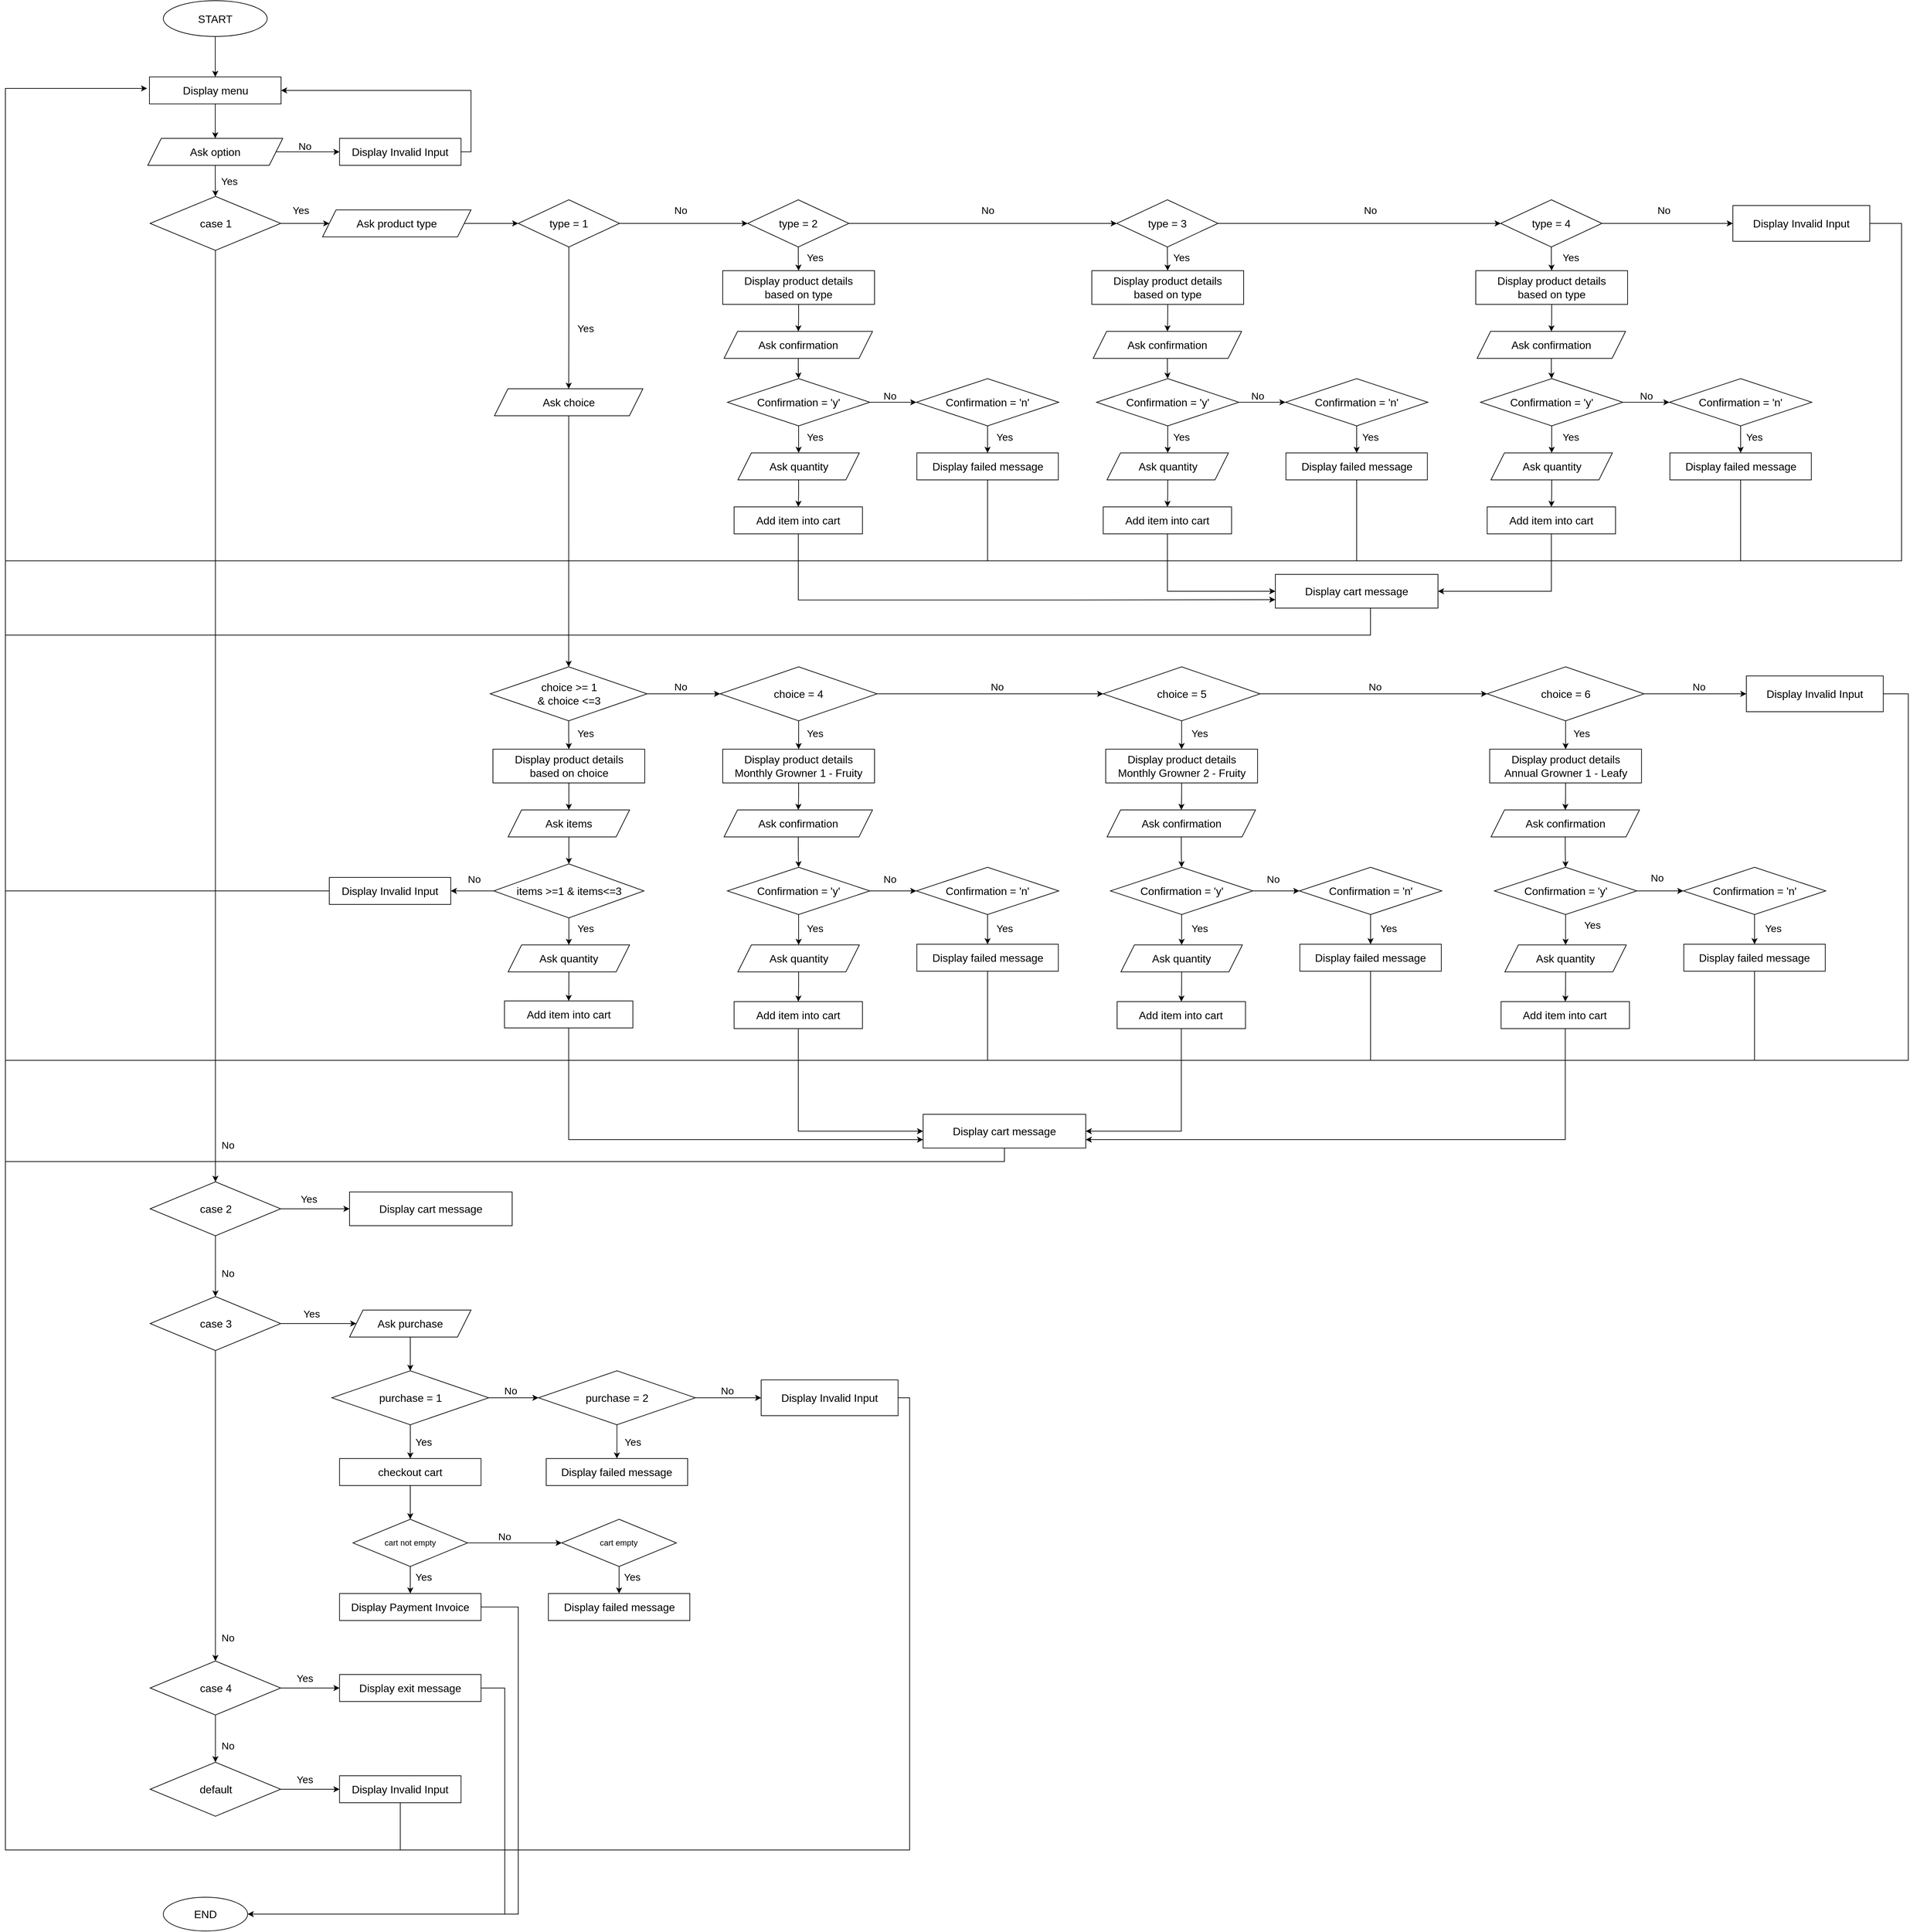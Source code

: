 <mxfile version="22.0.8" type="github">
  <diagram name="Page-1" id="DbBHYvyaOzuhuRdD_LNz">
    <mxGraphModel dx="3176" dy="1856" grid="1" gridSize="10" guides="1" tooltips="1" connect="1" arrows="1" fold="1" page="1" pageScale="1" pageWidth="2339" pageHeight="3300" math="0" shadow="0">
      <root>
        <mxCell id="0" />
        <mxCell id="1" parent="0" />
        <mxCell id="ekOt9fe8lZH-tU6qronm-266" value="" style="edgeStyle=orthogonalEdgeStyle;rounded=0;orthogonalLoop=1;jettySize=auto;html=1;" edge="1" parent="1" source="ekOt9fe8lZH-tU6qronm-62" target="ekOt9fe8lZH-tU6qronm-64">
          <mxGeometry relative="1" as="geometry" />
        </mxCell>
        <mxCell id="ekOt9fe8lZH-tU6qronm-62" value="&lt;font style=&quot;font-size: 16px;&quot;&gt;START&lt;/font&gt;" style="ellipse;whiteSpace=wrap;html=1;" vertex="1" parent="1">
          <mxGeometry x="394" y="230" width="154" height="53" as="geometry" />
        </mxCell>
        <mxCell id="ekOt9fe8lZH-tU6qronm-293" value="" style="edgeStyle=orthogonalEdgeStyle;rounded=0;orthogonalLoop=1;jettySize=auto;html=1;" edge="1" parent="1" source="ekOt9fe8lZH-tU6qronm-64" target="ekOt9fe8lZH-tU6qronm-69">
          <mxGeometry relative="1" as="geometry" />
        </mxCell>
        <mxCell id="ekOt9fe8lZH-tU6qronm-64" value="&lt;font style=&quot;font-size: 16px;&quot;&gt;Display menu&lt;/font&gt;" style="rounded=0;whiteSpace=wrap;html=1;" vertex="1" parent="1">
          <mxGeometry x="373.5" y="343" width="195" height="40" as="geometry" />
        </mxCell>
        <mxCell id="ekOt9fe8lZH-tU6qronm-73" value="" style="edgeStyle=orthogonalEdgeStyle;rounded=0;orthogonalLoop=1;jettySize=auto;html=1;" edge="1" parent="1" source="ekOt9fe8lZH-tU6qronm-66" target="ekOt9fe8lZH-tU6qronm-70">
          <mxGeometry relative="1" as="geometry" />
        </mxCell>
        <mxCell id="ekOt9fe8lZH-tU6qronm-236" style="edgeStyle=orthogonalEdgeStyle;rounded=0;orthogonalLoop=1;jettySize=auto;html=1;entryX=0.5;entryY=0;entryDx=0;entryDy=0;" edge="1" parent="1" source="ekOt9fe8lZH-tU6qronm-66" target="ekOt9fe8lZH-tU6qronm-233">
          <mxGeometry relative="1" as="geometry" />
        </mxCell>
        <mxCell id="ekOt9fe8lZH-tU6qronm-66" value="&lt;font style=&quot;font-size: 16px;&quot;&gt;case 1&lt;/font&gt;" style="rhombus;whiteSpace=wrap;html=1;" vertex="1" parent="1">
          <mxGeometry x="374.5" y="520" width="193.5" height="80" as="geometry" />
        </mxCell>
        <mxCell id="ekOt9fe8lZH-tU6qronm-294" value="" style="edgeStyle=orthogonalEdgeStyle;rounded=0;orthogonalLoop=1;jettySize=auto;html=1;" edge="1" parent="1" source="ekOt9fe8lZH-tU6qronm-69" target="ekOt9fe8lZH-tU6qronm-66">
          <mxGeometry relative="1" as="geometry" />
        </mxCell>
        <mxCell id="ekOt9fe8lZH-tU6qronm-336" value="" style="edgeStyle=orthogonalEdgeStyle;rounded=0;orthogonalLoop=1;jettySize=auto;html=1;" edge="1" parent="1" source="ekOt9fe8lZH-tU6qronm-69" target="ekOt9fe8lZH-tU6qronm-335">
          <mxGeometry relative="1" as="geometry" />
        </mxCell>
        <mxCell id="ekOt9fe8lZH-tU6qronm-69" value="&lt;font style=&quot;font-size: 16px;&quot;&gt;Ask option&lt;/font&gt;" style="shape=parallelogram;perimeter=parallelogramPerimeter;whiteSpace=wrap;html=1;fixedSize=1;" vertex="1" parent="1">
          <mxGeometry x="371" y="434" width="200" height="40" as="geometry" />
        </mxCell>
        <mxCell id="ekOt9fe8lZH-tU6qronm-74" value="" style="edgeStyle=orthogonalEdgeStyle;rounded=0;orthogonalLoop=1;jettySize=auto;html=1;" edge="1" parent="1" source="ekOt9fe8lZH-tU6qronm-70" target="ekOt9fe8lZH-tU6qronm-71">
          <mxGeometry relative="1" as="geometry" />
        </mxCell>
        <mxCell id="ekOt9fe8lZH-tU6qronm-70" value="&lt;font style=&quot;font-size: 16px;&quot;&gt;Ask product type&lt;/font&gt;" style="shape=parallelogram;perimeter=parallelogramPerimeter;whiteSpace=wrap;html=1;fixedSize=1;" vertex="1" parent="1">
          <mxGeometry x="630" y="540" width="220" height="40" as="geometry" />
        </mxCell>
        <mxCell id="ekOt9fe8lZH-tU6qronm-75" value="" style="edgeStyle=orthogonalEdgeStyle;rounded=0;orthogonalLoop=1;jettySize=auto;html=1;" edge="1" parent="1" source="ekOt9fe8lZH-tU6qronm-71" target="ekOt9fe8lZH-tU6qronm-72">
          <mxGeometry relative="1" as="geometry" />
        </mxCell>
        <mxCell id="ekOt9fe8lZH-tU6qronm-92" style="edgeStyle=orthogonalEdgeStyle;rounded=0;orthogonalLoop=1;jettySize=auto;html=1;" edge="1" parent="1" source="ekOt9fe8lZH-tU6qronm-71" target="ekOt9fe8lZH-tU6qronm-91">
          <mxGeometry relative="1" as="geometry" />
        </mxCell>
        <mxCell id="ekOt9fe8lZH-tU6qronm-71" value="&lt;font style=&quot;font-size: 16px;&quot;&gt;type = 1&lt;/font&gt;" style="rhombus;whiteSpace=wrap;html=1;" vertex="1" parent="1">
          <mxGeometry x="920" y="525" width="150" height="70" as="geometry" />
        </mxCell>
        <mxCell id="ekOt9fe8lZH-tU6qronm-94" value="" style="edgeStyle=orthogonalEdgeStyle;rounded=0;orthogonalLoop=1;jettySize=auto;html=1;" edge="1" parent="1" source="ekOt9fe8lZH-tU6qronm-72" target="ekOt9fe8lZH-tU6qronm-93">
          <mxGeometry relative="1" as="geometry" />
        </mxCell>
        <mxCell id="ekOt9fe8lZH-tU6qronm-72" value="&lt;font style=&quot;font-size: 16px;&quot;&gt;Ask choice&lt;/font&gt;" style="shape=parallelogram;perimeter=parallelogramPerimeter;whiteSpace=wrap;html=1;fixedSize=1;" vertex="1" parent="1">
          <mxGeometry x="884.75" y="805" width="220" height="40" as="geometry" />
        </mxCell>
        <mxCell id="ekOt9fe8lZH-tU6qronm-83" value="" style="edgeStyle=orthogonalEdgeStyle;rounded=0;orthogonalLoop=1;jettySize=auto;html=1;" edge="1" parent="1" source="ekOt9fe8lZH-tU6qronm-80" target="ekOt9fe8lZH-tU6qronm-81">
          <mxGeometry relative="1" as="geometry" />
        </mxCell>
        <mxCell id="ekOt9fe8lZH-tU6qronm-80" value="&lt;font style=&quot;font-size: 16px;&quot;&gt;Display product details&lt;br&gt;based on choice&lt;/font&gt;" style="rounded=0;whiteSpace=wrap;html=1;" vertex="1" parent="1">
          <mxGeometry x="882.5" y="1339" width="225" height="50" as="geometry" />
        </mxCell>
        <mxCell id="ekOt9fe8lZH-tU6qronm-87" value="" style="edgeStyle=orthogonalEdgeStyle;rounded=0;orthogonalLoop=1;jettySize=auto;html=1;" edge="1" parent="1" source="ekOt9fe8lZH-tU6qronm-81" target="ekOt9fe8lZH-tU6qronm-84">
          <mxGeometry relative="1" as="geometry" />
        </mxCell>
        <mxCell id="ekOt9fe8lZH-tU6qronm-81" value="&lt;font style=&quot;font-size: 16px;&quot;&gt;Ask items&lt;/font&gt;" style="shape=parallelogram;perimeter=parallelogramPerimeter;whiteSpace=wrap;html=1;fixedSize=1;" vertex="1" parent="1">
          <mxGeometry x="905" y="1429" width="180" height="40" as="geometry" />
        </mxCell>
        <mxCell id="ekOt9fe8lZH-tU6qronm-88" value="" style="edgeStyle=orthogonalEdgeStyle;rounded=0;orthogonalLoop=1;jettySize=auto;html=1;" edge="1" parent="1" source="ekOt9fe8lZH-tU6qronm-84" target="ekOt9fe8lZH-tU6qronm-86">
          <mxGeometry relative="1" as="geometry" />
        </mxCell>
        <mxCell id="ekOt9fe8lZH-tU6qronm-90" value="" style="edgeStyle=orthogonalEdgeStyle;rounded=0;orthogonalLoop=1;jettySize=auto;html=1;" edge="1" parent="1" source="ekOt9fe8lZH-tU6qronm-84" target="ekOt9fe8lZH-tU6qronm-89">
          <mxGeometry relative="1" as="geometry" />
        </mxCell>
        <mxCell id="ekOt9fe8lZH-tU6qronm-84" value="&lt;font style=&quot;font-size: 16px;&quot;&gt;items &amp;gt;=1 &amp;amp; items&amp;lt;=3&lt;/font&gt;" style="rhombus;whiteSpace=wrap;html=1;" vertex="1" parent="1">
          <mxGeometry x="883.75" y="1509" width="222.5" height="80" as="geometry" />
        </mxCell>
        <mxCell id="ekOt9fe8lZH-tU6qronm-101" value="" style="edgeStyle=orthogonalEdgeStyle;rounded=0;orthogonalLoop=1;jettySize=auto;html=1;" edge="1" parent="1" source="ekOt9fe8lZH-tU6qronm-86" target="ekOt9fe8lZH-tU6qronm-100">
          <mxGeometry relative="1" as="geometry" />
        </mxCell>
        <mxCell id="ekOt9fe8lZH-tU6qronm-86" value="&lt;font style=&quot;font-size: 16px;&quot;&gt;Ask quantity&lt;/font&gt;" style="shape=parallelogram;perimeter=parallelogramPerimeter;whiteSpace=wrap;html=1;fixedSize=1;" vertex="1" parent="1">
          <mxGeometry x="905" y="1629" width="180" height="40" as="geometry" />
        </mxCell>
        <mxCell id="ekOt9fe8lZH-tU6qronm-284" style="edgeStyle=orthogonalEdgeStyle;rounded=0;orthogonalLoop=1;jettySize=auto;html=1;endArrow=none;endFill=0;" edge="1" parent="1" source="ekOt9fe8lZH-tU6qronm-89">
          <mxGeometry relative="1" as="geometry">
            <mxPoint x="160" y="1549" as="targetPoint" />
          </mxGeometry>
        </mxCell>
        <mxCell id="ekOt9fe8lZH-tU6qronm-89" value="&lt;font style=&quot;font-size: 16px;&quot;&gt;Display Invalid Input&lt;/font&gt;" style="rounded=0;whiteSpace=wrap;html=1;" vertex="1" parent="1">
          <mxGeometry x="640" y="1529" width="180" height="40" as="geometry" />
        </mxCell>
        <mxCell id="ekOt9fe8lZH-tU6qronm-108" value="" style="edgeStyle=orthogonalEdgeStyle;rounded=0;orthogonalLoop=1;jettySize=auto;html=1;" edge="1" parent="1" source="ekOt9fe8lZH-tU6qronm-91" target="ekOt9fe8lZH-tU6qronm-97">
          <mxGeometry relative="1" as="geometry" />
        </mxCell>
        <mxCell id="ekOt9fe8lZH-tU6qronm-133" style="edgeStyle=orthogonalEdgeStyle;rounded=0;orthogonalLoop=1;jettySize=auto;html=1;entryX=0;entryY=0.5;entryDx=0;entryDy=0;" edge="1" parent="1" source="ekOt9fe8lZH-tU6qronm-91" target="ekOt9fe8lZH-tU6qronm-118">
          <mxGeometry relative="1" as="geometry" />
        </mxCell>
        <mxCell id="ekOt9fe8lZH-tU6qronm-91" value="&lt;font style=&quot;font-size: 16px;&quot;&gt;type = 2&lt;/font&gt;" style="rhombus;whiteSpace=wrap;html=1;" vertex="1" parent="1">
          <mxGeometry x="1260" y="525" width="150" height="70" as="geometry" />
        </mxCell>
        <mxCell id="ekOt9fe8lZH-tU6qronm-95" value="" style="edgeStyle=orthogonalEdgeStyle;rounded=0;orthogonalLoop=1;jettySize=auto;html=1;" edge="1" parent="1" source="ekOt9fe8lZH-tU6qronm-93" target="ekOt9fe8lZH-tU6qronm-80">
          <mxGeometry relative="1" as="geometry" />
        </mxCell>
        <mxCell id="ekOt9fe8lZH-tU6qronm-181" value="" style="edgeStyle=orthogonalEdgeStyle;rounded=0;orthogonalLoop=1;jettySize=auto;html=1;" edge="1" parent="1" source="ekOt9fe8lZH-tU6qronm-93" target="ekOt9fe8lZH-tU6qronm-166">
          <mxGeometry relative="1" as="geometry" />
        </mxCell>
        <mxCell id="ekOt9fe8lZH-tU6qronm-93" value="&lt;font style=&quot;font-size: 16px;&quot;&gt;choice &amp;gt;= 1&lt;br&gt;&amp;amp; choice &amp;lt;=3&lt;/font&gt;" style="rhombus;whiteSpace=wrap;html=1;" vertex="1" parent="1">
          <mxGeometry x="878.5" y="1217" width="232.5" height="80" as="geometry" />
        </mxCell>
        <mxCell id="ekOt9fe8lZH-tU6qronm-110" style="edgeStyle=orthogonalEdgeStyle;rounded=0;orthogonalLoop=1;jettySize=auto;html=1;entryX=0.5;entryY=0;entryDx=0;entryDy=0;" edge="1" parent="1" source="ekOt9fe8lZH-tU6qronm-97" target="ekOt9fe8lZH-tU6qronm-98">
          <mxGeometry relative="1" as="geometry" />
        </mxCell>
        <mxCell id="ekOt9fe8lZH-tU6qronm-97" value="&lt;font style=&quot;font-size: 16px;&quot;&gt;Display product details&lt;br&gt;based on type&lt;/font&gt;" style="rounded=0;whiteSpace=wrap;html=1;" vertex="1" parent="1">
          <mxGeometry x="1223.01" y="630" width="225" height="50" as="geometry" />
        </mxCell>
        <mxCell id="ekOt9fe8lZH-tU6qronm-111" value="" style="edgeStyle=orthogonalEdgeStyle;rounded=0;orthogonalLoop=1;jettySize=auto;html=1;" edge="1" parent="1" source="ekOt9fe8lZH-tU6qronm-98" target="ekOt9fe8lZH-tU6qronm-99">
          <mxGeometry relative="1" as="geometry" />
        </mxCell>
        <mxCell id="ekOt9fe8lZH-tU6qronm-98" value="&lt;font style=&quot;font-size: 16px;&quot;&gt;Ask confirmation&lt;/font&gt;" style="shape=parallelogram;perimeter=parallelogramPerimeter;whiteSpace=wrap;html=1;fixedSize=1;" vertex="1" parent="1">
          <mxGeometry x="1225" y="720" width="220" height="40" as="geometry" />
        </mxCell>
        <mxCell id="ekOt9fe8lZH-tU6qronm-105" value="" style="edgeStyle=orthogonalEdgeStyle;rounded=0;orthogonalLoop=1;jettySize=auto;html=1;" edge="1" parent="1" source="ekOt9fe8lZH-tU6qronm-99" target="ekOt9fe8lZH-tU6qronm-103">
          <mxGeometry relative="1" as="geometry" />
        </mxCell>
        <mxCell id="ekOt9fe8lZH-tU6qronm-115" value="" style="edgeStyle=orthogonalEdgeStyle;rounded=0;orthogonalLoop=1;jettySize=auto;html=1;" edge="1" parent="1" source="ekOt9fe8lZH-tU6qronm-99" target="ekOt9fe8lZH-tU6qronm-113">
          <mxGeometry relative="1" as="geometry" />
        </mxCell>
        <mxCell id="ekOt9fe8lZH-tU6qronm-99" value="&lt;span style=&quot;font-size: 16px;&quot;&gt;Confirmation = &#39;y&#39;&lt;/span&gt;" style="rhombus;whiteSpace=wrap;html=1;" vertex="1" parent="1">
          <mxGeometry x="1230.01" y="790" width="211.01" height="70" as="geometry" />
        </mxCell>
        <mxCell id="ekOt9fe8lZH-tU6qronm-222" style="edgeStyle=orthogonalEdgeStyle;rounded=0;orthogonalLoop=1;jettySize=auto;html=1;entryX=0;entryY=0.75;entryDx=0;entryDy=0;" edge="1" parent="1" source="ekOt9fe8lZH-tU6qronm-100" target="ekOt9fe8lZH-tU6qronm-221">
          <mxGeometry relative="1" as="geometry">
            <Array as="points">
              <mxPoint x="995" y="1918" />
            </Array>
          </mxGeometry>
        </mxCell>
        <mxCell id="ekOt9fe8lZH-tU6qronm-100" value="&lt;font style=&quot;font-size: 16px;&quot;&gt;Add item into cart&lt;/font&gt;" style="rounded=0;whiteSpace=wrap;html=1;" vertex="1" parent="1">
          <mxGeometry x="899.63" y="1712" width="190.25" height="40" as="geometry" />
        </mxCell>
        <mxCell id="ekOt9fe8lZH-tU6qronm-112" value="" style="edgeStyle=orthogonalEdgeStyle;rounded=0;orthogonalLoop=1;jettySize=auto;html=1;" edge="1" parent="1" source="ekOt9fe8lZH-tU6qronm-103" target="ekOt9fe8lZH-tU6qronm-104">
          <mxGeometry relative="1" as="geometry" />
        </mxCell>
        <mxCell id="ekOt9fe8lZH-tU6qronm-103" value="&lt;font style=&quot;font-size: 16px;&quot;&gt;Ask quantity&lt;/font&gt;" style="shape=parallelogram;perimeter=parallelogramPerimeter;whiteSpace=wrap;html=1;fixedSize=1;" vertex="1" parent="1">
          <mxGeometry x="1245.51" y="900" width="180" height="40" as="geometry" />
        </mxCell>
        <mxCell id="ekOt9fe8lZH-tU6qronm-217" style="edgeStyle=orthogonalEdgeStyle;rounded=0;orthogonalLoop=1;jettySize=auto;html=1;entryX=0;entryY=0.75;entryDx=0;entryDy=0;" edge="1" parent="1" source="ekOt9fe8lZH-tU6qronm-104" target="ekOt9fe8lZH-tU6qronm-216">
          <mxGeometry relative="1" as="geometry">
            <Array as="points">
              <mxPoint x="1335" y="1118" />
              <mxPoint x="1740" y="1118" />
            </Array>
          </mxGeometry>
        </mxCell>
        <mxCell id="ekOt9fe8lZH-tU6qronm-104" value="&lt;font style=&quot;font-size: 16px;&quot;&gt;Add item into cart&lt;/font&gt;" style="rounded=0;whiteSpace=wrap;html=1;" vertex="1" parent="1">
          <mxGeometry x="1239.88" y="980" width="190.25" height="40" as="geometry" />
        </mxCell>
        <mxCell id="ekOt9fe8lZH-tU6qronm-116" value="" style="edgeStyle=orthogonalEdgeStyle;rounded=0;orthogonalLoop=1;jettySize=auto;html=1;" edge="1" parent="1" source="ekOt9fe8lZH-tU6qronm-113" target="ekOt9fe8lZH-tU6qronm-114">
          <mxGeometry relative="1" as="geometry" />
        </mxCell>
        <mxCell id="ekOt9fe8lZH-tU6qronm-113" value="&lt;span style=&quot;font-size: 16px;&quot;&gt;Confirmation = &#39;n&#39;&lt;/span&gt;" style="rhombus;whiteSpace=wrap;html=1;" vertex="1" parent="1">
          <mxGeometry x="1510" y="790" width="211.01" height="70" as="geometry" />
        </mxCell>
        <mxCell id="ekOt9fe8lZH-tU6qronm-280" style="edgeStyle=orthogonalEdgeStyle;rounded=0;orthogonalLoop=1;jettySize=auto;html=1;endArrow=none;endFill=0;" edge="1" parent="1" source="ekOt9fe8lZH-tU6qronm-114">
          <mxGeometry relative="1" as="geometry">
            <mxPoint x="160" y="1050" as="targetPoint" />
            <Array as="points">
              <mxPoint x="1616" y="1060" />
              <mxPoint x="160" y="1060" />
            </Array>
          </mxGeometry>
        </mxCell>
        <mxCell id="ekOt9fe8lZH-tU6qronm-114" value="&lt;font style=&quot;font-size: 16px;&quot;&gt;Display failed message&lt;/font&gt;" style="rounded=0;whiteSpace=wrap;html=1;" vertex="1" parent="1">
          <mxGeometry x="1510.69" y="900" width="209.62" height="40" as="geometry" />
        </mxCell>
        <mxCell id="ekOt9fe8lZH-tU6qronm-117" value="" style="edgeStyle=orthogonalEdgeStyle;rounded=0;orthogonalLoop=1;jettySize=auto;html=1;" edge="1" source="ekOt9fe8lZH-tU6qronm-118" target="ekOt9fe8lZH-tU6qronm-120" parent="1">
          <mxGeometry relative="1" as="geometry" />
        </mxCell>
        <mxCell id="ekOt9fe8lZH-tU6qronm-149" style="edgeStyle=orthogonalEdgeStyle;rounded=0;orthogonalLoop=1;jettySize=auto;html=1;" edge="1" parent="1" source="ekOt9fe8lZH-tU6qronm-118" target="ekOt9fe8lZH-tU6qronm-135">
          <mxGeometry relative="1" as="geometry" />
        </mxCell>
        <mxCell id="ekOt9fe8lZH-tU6qronm-118" value="&lt;font style=&quot;font-size: 16px;&quot;&gt;type = 3&lt;/font&gt;" style="rhombus;whiteSpace=wrap;html=1;" vertex="1" parent="1">
          <mxGeometry x="1806.99" y="525" width="150" height="70" as="geometry" />
        </mxCell>
        <mxCell id="ekOt9fe8lZH-tU6qronm-119" style="edgeStyle=orthogonalEdgeStyle;rounded=0;orthogonalLoop=1;jettySize=auto;html=1;entryX=0.5;entryY=0;entryDx=0;entryDy=0;" edge="1" source="ekOt9fe8lZH-tU6qronm-120" target="ekOt9fe8lZH-tU6qronm-122" parent="1">
          <mxGeometry relative="1" as="geometry" />
        </mxCell>
        <mxCell id="ekOt9fe8lZH-tU6qronm-120" value="&lt;font style=&quot;font-size: 16px;&quot;&gt;Display product details&lt;br&gt;based on type&lt;/font&gt;" style="rounded=0;whiteSpace=wrap;html=1;" vertex="1" parent="1">
          <mxGeometry x="1770" y="630" width="225" height="50" as="geometry" />
        </mxCell>
        <mxCell id="ekOt9fe8lZH-tU6qronm-121" value="" style="edgeStyle=orthogonalEdgeStyle;rounded=0;orthogonalLoop=1;jettySize=auto;html=1;" edge="1" source="ekOt9fe8lZH-tU6qronm-122" target="ekOt9fe8lZH-tU6qronm-125" parent="1">
          <mxGeometry relative="1" as="geometry" />
        </mxCell>
        <mxCell id="ekOt9fe8lZH-tU6qronm-122" value="&lt;font style=&quot;font-size: 16px;&quot;&gt;Ask confirmation&lt;/font&gt;" style="shape=parallelogram;perimeter=parallelogramPerimeter;whiteSpace=wrap;html=1;fixedSize=1;" vertex="1" parent="1">
          <mxGeometry x="1771.99" y="720" width="220" height="40" as="geometry" />
        </mxCell>
        <mxCell id="ekOt9fe8lZH-tU6qronm-123" value="" style="edgeStyle=orthogonalEdgeStyle;rounded=0;orthogonalLoop=1;jettySize=auto;html=1;" edge="1" source="ekOt9fe8lZH-tU6qronm-125" target="ekOt9fe8lZH-tU6qronm-127" parent="1">
          <mxGeometry relative="1" as="geometry" />
        </mxCell>
        <mxCell id="ekOt9fe8lZH-tU6qronm-124" value="" style="edgeStyle=orthogonalEdgeStyle;rounded=0;orthogonalLoop=1;jettySize=auto;html=1;" edge="1" source="ekOt9fe8lZH-tU6qronm-125" target="ekOt9fe8lZH-tU6qronm-130" parent="1">
          <mxGeometry relative="1" as="geometry" />
        </mxCell>
        <mxCell id="ekOt9fe8lZH-tU6qronm-125" value="&lt;span style=&quot;font-size: 16px;&quot;&gt;Confirmation = &#39;y&#39;&lt;/span&gt;" style="rhombus;whiteSpace=wrap;html=1;" vertex="1" parent="1">
          <mxGeometry x="1777" y="790" width="211.01" height="70" as="geometry" />
        </mxCell>
        <mxCell id="ekOt9fe8lZH-tU6qronm-126" value="" style="edgeStyle=orthogonalEdgeStyle;rounded=0;orthogonalLoop=1;jettySize=auto;html=1;" edge="1" source="ekOt9fe8lZH-tU6qronm-127" target="ekOt9fe8lZH-tU6qronm-128" parent="1">
          <mxGeometry relative="1" as="geometry" />
        </mxCell>
        <mxCell id="ekOt9fe8lZH-tU6qronm-127" value="&lt;font style=&quot;font-size: 16px;&quot;&gt;Ask quantity&lt;/font&gt;" style="shape=parallelogram;perimeter=parallelogramPerimeter;whiteSpace=wrap;html=1;fixedSize=1;" vertex="1" parent="1">
          <mxGeometry x="1792.5" y="900" width="180" height="40" as="geometry" />
        </mxCell>
        <mxCell id="ekOt9fe8lZH-tU6qronm-218" style="edgeStyle=orthogonalEdgeStyle;rounded=0;orthogonalLoop=1;jettySize=auto;html=1;entryX=0;entryY=0.5;entryDx=0;entryDy=0;" edge="1" parent="1" source="ekOt9fe8lZH-tU6qronm-128" target="ekOt9fe8lZH-tU6qronm-216">
          <mxGeometry relative="1" as="geometry">
            <Array as="points">
              <mxPoint x="1882" y="1105" />
            </Array>
          </mxGeometry>
        </mxCell>
        <mxCell id="ekOt9fe8lZH-tU6qronm-128" value="&lt;font style=&quot;font-size: 16px;&quot;&gt;Add item into cart&lt;/font&gt;" style="rounded=0;whiteSpace=wrap;html=1;" vertex="1" parent="1">
          <mxGeometry x="1786.87" y="980" width="190.25" height="40" as="geometry" />
        </mxCell>
        <mxCell id="ekOt9fe8lZH-tU6qronm-129" value="" style="edgeStyle=orthogonalEdgeStyle;rounded=0;orthogonalLoop=1;jettySize=auto;html=1;" edge="1" source="ekOt9fe8lZH-tU6qronm-130" target="ekOt9fe8lZH-tU6qronm-131" parent="1">
          <mxGeometry relative="1" as="geometry" />
        </mxCell>
        <mxCell id="ekOt9fe8lZH-tU6qronm-130" value="&lt;span style=&quot;font-size: 16px;&quot;&gt;Confirmation = &#39;n&#39;&lt;/span&gt;" style="rhombus;whiteSpace=wrap;html=1;" vertex="1" parent="1">
          <mxGeometry x="2056.99" y="790" width="211.01" height="70" as="geometry" />
        </mxCell>
        <mxCell id="ekOt9fe8lZH-tU6qronm-276" style="edgeStyle=orthogonalEdgeStyle;rounded=0;orthogonalLoop=1;jettySize=auto;html=1;endArrow=none;endFill=0;" edge="1" parent="1" source="ekOt9fe8lZH-tU6qronm-131">
          <mxGeometry relative="1" as="geometry">
            <mxPoint x="1610" y="1060" as="targetPoint" />
            <Array as="points">
              <mxPoint x="2163" y="1060" />
            </Array>
          </mxGeometry>
        </mxCell>
        <mxCell id="ekOt9fe8lZH-tU6qronm-131" value="&lt;font style=&quot;font-size: 16px;&quot;&gt;Display failed message&lt;/font&gt;" style="rounded=0;whiteSpace=wrap;html=1;" vertex="1" parent="1">
          <mxGeometry x="2057.68" y="900" width="209.62" height="40" as="geometry" />
        </mxCell>
        <mxCell id="ekOt9fe8lZH-tU6qronm-134" value="" style="edgeStyle=orthogonalEdgeStyle;rounded=0;orthogonalLoop=1;jettySize=auto;html=1;" edge="1" source="ekOt9fe8lZH-tU6qronm-135" target="ekOt9fe8lZH-tU6qronm-137" parent="1">
          <mxGeometry relative="1" as="geometry" />
        </mxCell>
        <mxCell id="ekOt9fe8lZH-tU6qronm-298" style="edgeStyle=orthogonalEdgeStyle;rounded=0;orthogonalLoop=1;jettySize=auto;html=1;entryX=0;entryY=0.5;entryDx=0;entryDy=0;" edge="1" parent="1" source="ekOt9fe8lZH-tU6qronm-135" target="ekOt9fe8lZH-tU6qronm-231">
          <mxGeometry relative="1" as="geometry" />
        </mxCell>
        <mxCell id="ekOt9fe8lZH-tU6qronm-135" value="&lt;font style=&quot;font-size: 16px;&quot;&gt;type = 4&lt;/font&gt;" style="rhombus;whiteSpace=wrap;html=1;" vertex="1" parent="1">
          <mxGeometry x="2375.99" y="525" width="150" height="70" as="geometry" />
        </mxCell>
        <mxCell id="ekOt9fe8lZH-tU6qronm-136" style="edgeStyle=orthogonalEdgeStyle;rounded=0;orthogonalLoop=1;jettySize=auto;html=1;entryX=0.5;entryY=0;entryDx=0;entryDy=0;" edge="1" source="ekOt9fe8lZH-tU6qronm-137" target="ekOt9fe8lZH-tU6qronm-139" parent="1">
          <mxGeometry relative="1" as="geometry" />
        </mxCell>
        <mxCell id="ekOt9fe8lZH-tU6qronm-137" value="&lt;font style=&quot;font-size: 16px;&quot;&gt;Display product details&lt;br&gt;based on type&lt;/font&gt;" style="rounded=0;whiteSpace=wrap;html=1;" vertex="1" parent="1">
          <mxGeometry x="2339" y="630" width="225" height="50" as="geometry" />
        </mxCell>
        <mxCell id="ekOt9fe8lZH-tU6qronm-138" value="" style="edgeStyle=orthogonalEdgeStyle;rounded=0;orthogonalLoop=1;jettySize=auto;html=1;" edge="1" source="ekOt9fe8lZH-tU6qronm-139" target="ekOt9fe8lZH-tU6qronm-142" parent="1">
          <mxGeometry relative="1" as="geometry" />
        </mxCell>
        <mxCell id="ekOt9fe8lZH-tU6qronm-139" value="&lt;font style=&quot;font-size: 16px;&quot;&gt;Ask confirmation&lt;/font&gt;" style="shape=parallelogram;perimeter=parallelogramPerimeter;whiteSpace=wrap;html=1;fixedSize=1;" vertex="1" parent="1">
          <mxGeometry x="2340.99" y="720" width="220" height="40" as="geometry" />
        </mxCell>
        <mxCell id="ekOt9fe8lZH-tU6qronm-140" value="" style="edgeStyle=orthogonalEdgeStyle;rounded=0;orthogonalLoop=1;jettySize=auto;html=1;" edge="1" source="ekOt9fe8lZH-tU6qronm-142" target="ekOt9fe8lZH-tU6qronm-144" parent="1">
          <mxGeometry relative="1" as="geometry" />
        </mxCell>
        <mxCell id="ekOt9fe8lZH-tU6qronm-141" value="" style="edgeStyle=orthogonalEdgeStyle;rounded=0;orthogonalLoop=1;jettySize=auto;html=1;" edge="1" source="ekOt9fe8lZH-tU6qronm-142" target="ekOt9fe8lZH-tU6qronm-147" parent="1">
          <mxGeometry relative="1" as="geometry" />
        </mxCell>
        <mxCell id="ekOt9fe8lZH-tU6qronm-142" value="&lt;span style=&quot;font-size: 16px;&quot;&gt;Confirmation = &#39;y&#39;&lt;/span&gt;" style="rhombus;whiteSpace=wrap;html=1;" vertex="1" parent="1">
          <mxGeometry x="2346" y="790" width="211.01" height="70" as="geometry" />
        </mxCell>
        <mxCell id="ekOt9fe8lZH-tU6qronm-143" value="" style="edgeStyle=orthogonalEdgeStyle;rounded=0;orthogonalLoop=1;jettySize=auto;html=1;" edge="1" source="ekOt9fe8lZH-tU6qronm-144" target="ekOt9fe8lZH-tU6qronm-145" parent="1">
          <mxGeometry relative="1" as="geometry" />
        </mxCell>
        <mxCell id="ekOt9fe8lZH-tU6qronm-144" value="&lt;font style=&quot;font-size: 16px;&quot;&gt;Ask quantity&lt;/font&gt;" style="shape=parallelogram;perimeter=parallelogramPerimeter;whiteSpace=wrap;html=1;fixedSize=1;" vertex="1" parent="1">
          <mxGeometry x="2361.5" y="900" width="180" height="40" as="geometry" />
        </mxCell>
        <mxCell id="ekOt9fe8lZH-tU6qronm-220" style="edgeStyle=orthogonalEdgeStyle;rounded=0;orthogonalLoop=1;jettySize=auto;html=1;entryX=1;entryY=0.5;entryDx=0;entryDy=0;" edge="1" parent="1" source="ekOt9fe8lZH-tU6qronm-145" target="ekOt9fe8lZH-tU6qronm-216">
          <mxGeometry relative="1" as="geometry">
            <Array as="points">
              <mxPoint x="2451" y="1105" />
            </Array>
          </mxGeometry>
        </mxCell>
        <mxCell id="ekOt9fe8lZH-tU6qronm-145" value="&lt;font style=&quot;font-size: 16px;&quot;&gt;Add item into cart&lt;/font&gt;" style="rounded=0;whiteSpace=wrap;html=1;" vertex="1" parent="1">
          <mxGeometry x="2355.87" y="980" width="190.25" height="40" as="geometry" />
        </mxCell>
        <mxCell id="ekOt9fe8lZH-tU6qronm-146" value="" style="edgeStyle=orthogonalEdgeStyle;rounded=0;orthogonalLoop=1;jettySize=auto;html=1;" edge="1" source="ekOt9fe8lZH-tU6qronm-147" target="ekOt9fe8lZH-tU6qronm-148" parent="1">
          <mxGeometry relative="1" as="geometry" />
        </mxCell>
        <mxCell id="ekOt9fe8lZH-tU6qronm-147" value="&lt;span style=&quot;font-size: 16px;&quot;&gt;Confirmation = &#39;n&#39;&lt;/span&gt;" style="rhombus;whiteSpace=wrap;html=1;" vertex="1" parent="1">
          <mxGeometry x="2625.99" y="790" width="211.01" height="70" as="geometry" />
        </mxCell>
        <mxCell id="ekOt9fe8lZH-tU6qronm-277" style="edgeStyle=orthogonalEdgeStyle;rounded=0;orthogonalLoop=1;jettySize=auto;html=1;endArrow=none;endFill=0;" edge="1" parent="1" source="ekOt9fe8lZH-tU6qronm-148">
          <mxGeometry relative="1" as="geometry">
            <mxPoint x="2160" y="1060.0" as="targetPoint" />
            <Array as="points">
              <mxPoint x="2732" y="1060" />
            </Array>
          </mxGeometry>
        </mxCell>
        <mxCell id="ekOt9fe8lZH-tU6qronm-148" value="&lt;font style=&quot;font-size: 16px;&quot;&gt;Display failed message&lt;/font&gt;" style="rounded=0;whiteSpace=wrap;html=1;" vertex="1" parent="1">
          <mxGeometry x="2626.68" y="900" width="209.62" height="40" as="geometry" />
        </mxCell>
        <mxCell id="ekOt9fe8lZH-tU6qronm-180" value="" style="edgeStyle=orthogonalEdgeStyle;rounded=0;orthogonalLoop=1;jettySize=auto;html=1;" edge="1" parent="1" source="ekOt9fe8lZH-tU6qronm-166" target="ekOt9fe8lZH-tU6qronm-168">
          <mxGeometry relative="1" as="geometry" />
        </mxCell>
        <mxCell id="ekOt9fe8lZH-tU6qronm-197" style="edgeStyle=orthogonalEdgeStyle;rounded=0;orthogonalLoop=1;jettySize=auto;html=1;entryX=0;entryY=0.5;entryDx=0;entryDy=0;" edge="1" parent="1" source="ekOt9fe8lZH-tU6qronm-166" target="ekOt9fe8lZH-tU6qronm-183">
          <mxGeometry relative="1" as="geometry" />
        </mxCell>
        <mxCell id="ekOt9fe8lZH-tU6qronm-166" value="&lt;span style=&quot;font-size: 16px;&quot;&gt;choice = 4&lt;/span&gt;" style="rhombus;whiteSpace=wrap;html=1;" vertex="1" parent="1">
          <mxGeometry x="1219.26" y="1217" width="232.5" height="80" as="geometry" />
        </mxCell>
        <mxCell id="ekOt9fe8lZH-tU6qronm-167" style="edgeStyle=orthogonalEdgeStyle;rounded=0;orthogonalLoop=1;jettySize=auto;html=1;entryX=0.5;entryY=0;entryDx=0;entryDy=0;" edge="1" source="ekOt9fe8lZH-tU6qronm-168" target="ekOt9fe8lZH-tU6qronm-170" parent="1">
          <mxGeometry relative="1" as="geometry" />
        </mxCell>
        <mxCell id="ekOt9fe8lZH-tU6qronm-168" value="&lt;font style=&quot;font-size: 16px;&quot;&gt;Display product details&lt;br&gt;Monthly Growner 1 - Fruity&lt;br&gt;&lt;/font&gt;" style="rounded=0;whiteSpace=wrap;html=1;" vertex="1" parent="1">
          <mxGeometry x="1223.01" y="1339" width="225" height="50" as="geometry" />
        </mxCell>
        <mxCell id="ekOt9fe8lZH-tU6qronm-169" value="" style="edgeStyle=orthogonalEdgeStyle;rounded=0;orthogonalLoop=1;jettySize=auto;html=1;" edge="1" source="ekOt9fe8lZH-tU6qronm-170" target="ekOt9fe8lZH-tU6qronm-173" parent="1">
          <mxGeometry relative="1" as="geometry" />
        </mxCell>
        <mxCell id="ekOt9fe8lZH-tU6qronm-170" value="&lt;font style=&quot;font-size: 16px;&quot;&gt;Ask confirmation&lt;/font&gt;" style="shape=parallelogram;perimeter=parallelogramPerimeter;whiteSpace=wrap;html=1;fixedSize=1;" vertex="1" parent="1">
          <mxGeometry x="1225" y="1429" width="220" height="40" as="geometry" />
        </mxCell>
        <mxCell id="ekOt9fe8lZH-tU6qronm-171" value="" style="edgeStyle=orthogonalEdgeStyle;rounded=0;orthogonalLoop=1;jettySize=auto;html=1;" edge="1" source="ekOt9fe8lZH-tU6qronm-173" target="ekOt9fe8lZH-tU6qronm-175" parent="1">
          <mxGeometry relative="1" as="geometry" />
        </mxCell>
        <mxCell id="ekOt9fe8lZH-tU6qronm-172" value="" style="edgeStyle=orthogonalEdgeStyle;rounded=0;orthogonalLoop=1;jettySize=auto;html=1;" edge="1" source="ekOt9fe8lZH-tU6qronm-173" target="ekOt9fe8lZH-tU6qronm-178" parent="1">
          <mxGeometry relative="1" as="geometry" />
        </mxCell>
        <mxCell id="ekOt9fe8lZH-tU6qronm-173" value="&lt;span style=&quot;font-size: 16px;&quot;&gt;Confirmation = &#39;y&#39;&lt;/span&gt;" style="rhombus;whiteSpace=wrap;html=1;" vertex="1" parent="1">
          <mxGeometry x="1230.01" y="1514" width="211.01" height="70" as="geometry" />
        </mxCell>
        <mxCell id="ekOt9fe8lZH-tU6qronm-174" value="" style="edgeStyle=orthogonalEdgeStyle;rounded=0;orthogonalLoop=1;jettySize=auto;html=1;" edge="1" source="ekOt9fe8lZH-tU6qronm-175" target="ekOt9fe8lZH-tU6qronm-176" parent="1">
          <mxGeometry relative="1" as="geometry" />
        </mxCell>
        <mxCell id="ekOt9fe8lZH-tU6qronm-175" value="&lt;font style=&quot;font-size: 16px;&quot;&gt;Ask quantity&lt;/font&gt;" style="shape=parallelogram;perimeter=parallelogramPerimeter;whiteSpace=wrap;html=1;fixedSize=1;" vertex="1" parent="1">
          <mxGeometry x="1245.51" y="1629" width="180" height="40" as="geometry" />
        </mxCell>
        <mxCell id="ekOt9fe8lZH-tU6qronm-223" style="edgeStyle=orthogonalEdgeStyle;rounded=0;orthogonalLoop=1;jettySize=auto;html=1;entryX=0;entryY=0.5;entryDx=0;entryDy=0;" edge="1" parent="1" source="ekOt9fe8lZH-tU6qronm-176" target="ekOt9fe8lZH-tU6qronm-221">
          <mxGeometry relative="1" as="geometry">
            <Array as="points">
              <mxPoint x="1335" y="1905" />
            </Array>
          </mxGeometry>
        </mxCell>
        <mxCell id="ekOt9fe8lZH-tU6qronm-176" value="&lt;font style=&quot;font-size: 16px;&quot;&gt;Add item into cart&lt;/font&gt;" style="rounded=0;whiteSpace=wrap;html=1;" vertex="1" parent="1">
          <mxGeometry x="1239.88" y="1713" width="190.25" height="40" as="geometry" />
        </mxCell>
        <mxCell id="ekOt9fe8lZH-tU6qronm-177" value="" style="edgeStyle=orthogonalEdgeStyle;rounded=0;orthogonalLoop=1;jettySize=auto;html=1;" edge="1" source="ekOt9fe8lZH-tU6qronm-178" target="ekOt9fe8lZH-tU6qronm-179" parent="1">
          <mxGeometry relative="1" as="geometry" />
        </mxCell>
        <mxCell id="ekOt9fe8lZH-tU6qronm-178" value="&lt;span style=&quot;font-size: 16px;&quot;&gt;Confirmation = &#39;n&#39;&lt;/span&gt;" style="rhombus;whiteSpace=wrap;html=1;" vertex="1" parent="1">
          <mxGeometry x="1510.0" y="1514" width="211.01" height="70" as="geometry" />
        </mxCell>
        <mxCell id="ekOt9fe8lZH-tU6qronm-281" style="edgeStyle=orthogonalEdgeStyle;rounded=0;orthogonalLoop=1;jettySize=auto;html=1;endArrow=none;endFill=0;" edge="1" parent="1" source="ekOt9fe8lZH-tU6qronm-179">
          <mxGeometry relative="1" as="geometry">
            <mxPoint x="160" y="1790" as="targetPoint" />
            <Array as="points">
              <mxPoint x="1616" y="1800" />
              <mxPoint x="160" y="1800" />
            </Array>
          </mxGeometry>
        </mxCell>
        <mxCell id="ekOt9fe8lZH-tU6qronm-179" value="&lt;font style=&quot;font-size: 16px;&quot;&gt;Display failed message&lt;/font&gt;" style="rounded=0;whiteSpace=wrap;html=1;" vertex="1" parent="1">
          <mxGeometry x="1510.69" y="1628" width="209.62" height="40" as="geometry" />
        </mxCell>
        <mxCell id="ekOt9fe8lZH-tU6qronm-182" value="" style="edgeStyle=orthogonalEdgeStyle;rounded=0;orthogonalLoop=1;jettySize=auto;html=1;" edge="1" source="ekOt9fe8lZH-tU6qronm-183" target="ekOt9fe8lZH-tU6qronm-185" parent="1">
          <mxGeometry relative="1" as="geometry" />
        </mxCell>
        <mxCell id="ekOt9fe8lZH-tU6qronm-213" style="edgeStyle=orthogonalEdgeStyle;rounded=0;orthogonalLoop=1;jettySize=auto;html=1;entryX=0;entryY=0.5;entryDx=0;entryDy=0;" edge="1" parent="1" source="ekOt9fe8lZH-tU6qronm-183" target="ekOt9fe8lZH-tU6qronm-199">
          <mxGeometry relative="1" as="geometry" />
        </mxCell>
        <mxCell id="ekOt9fe8lZH-tU6qronm-183" value="&lt;span style=&quot;font-size: 16px;&quot;&gt;choice = 5&lt;/span&gt;" style="rhombus;whiteSpace=wrap;html=1;" vertex="1" parent="1">
          <mxGeometry x="1786.87" y="1217" width="232.5" height="80" as="geometry" />
        </mxCell>
        <mxCell id="ekOt9fe8lZH-tU6qronm-184" style="edgeStyle=orthogonalEdgeStyle;rounded=0;orthogonalLoop=1;jettySize=auto;html=1;entryX=0.5;entryY=0;entryDx=0;entryDy=0;" edge="1" source="ekOt9fe8lZH-tU6qronm-185" target="ekOt9fe8lZH-tU6qronm-187" parent="1">
          <mxGeometry relative="1" as="geometry" />
        </mxCell>
        <mxCell id="ekOt9fe8lZH-tU6qronm-185" value="&lt;font style=&quot;font-size: 16px;&quot;&gt;Display product details&lt;br&gt;Monthly Growner 2 - Fruity&lt;br&gt;&lt;/font&gt;" style="rounded=0;whiteSpace=wrap;html=1;" vertex="1" parent="1">
          <mxGeometry x="1790.62" y="1339" width="225" height="50" as="geometry" />
        </mxCell>
        <mxCell id="ekOt9fe8lZH-tU6qronm-186" value="" style="edgeStyle=orthogonalEdgeStyle;rounded=0;orthogonalLoop=1;jettySize=auto;html=1;" edge="1" source="ekOt9fe8lZH-tU6qronm-187" target="ekOt9fe8lZH-tU6qronm-190" parent="1">
          <mxGeometry relative="1" as="geometry" />
        </mxCell>
        <mxCell id="ekOt9fe8lZH-tU6qronm-187" value="&lt;font style=&quot;font-size: 16px;&quot;&gt;Ask confirmation&lt;/font&gt;" style="shape=parallelogram;perimeter=parallelogramPerimeter;whiteSpace=wrap;html=1;fixedSize=1;" vertex="1" parent="1">
          <mxGeometry x="1792.61" y="1429" width="220" height="40" as="geometry" />
        </mxCell>
        <mxCell id="ekOt9fe8lZH-tU6qronm-188" value="" style="edgeStyle=orthogonalEdgeStyle;rounded=0;orthogonalLoop=1;jettySize=auto;html=1;" edge="1" source="ekOt9fe8lZH-tU6qronm-190" target="ekOt9fe8lZH-tU6qronm-192" parent="1">
          <mxGeometry relative="1" as="geometry" />
        </mxCell>
        <mxCell id="ekOt9fe8lZH-tU6qronm-189" value="" style="edgeStyle=orthogonalEdgeStyle;rounded=0;orthogonalLoop=1;jettySize=auto;html=1;" edge="1" source="ekOt9fe8lZH-tU6qronm-190" target="ekOt9fe8lZH-tU6qronm-195" parent="1">
          <mxGeometry relative="1" as="geometry" />
        </mxCell>
        <mxCell id="ekOt9fe8lZH-tU6qronm-190" value="&lt;span style=&quot;font-size: 16px;&quot;&gt;Confirmation = &#39;y&#39;&lt;/span&gt;" style="rhombus;whiteSpace=wrap;html=1;" vertex="1" parent="1">
          <mxGeometry x="1797.62" y="1514" width="211.01" height="70" as="geometry" />
        </mxCell>
        <mxCell id="ekOt9fe8lZH-tU6qronm-191" value="" style="edgeStyle=orthogonalEdgeStyle;rounded=0;orthogonalLoop=1;jettySize=auto;html=1;" edge="1" source="ekOt9fe8lZH-tU6qronm-192" target="ekOt9fe8lZH-tU6qronm-193" parent="1">
          <mxGeometry relative="1" as="geometry" />
        </mxCell>
        <mxCell id="ekOt9fe8lZH-tU6qronm-192" value="&lt;font style=&quot;font-size: 16px;&quot;&gt;Ask quantity&lt;/font&gt;" style="shape=parallelogram;perimeter=parallelogramPerimeter;whiteSpace=wrap;html=1;fixedSize=1;" vertex="1" parent="1">
          <mxGeometry x="1813.12" y="1629" width="180" height="40" as="geometry" />
        </mxCell>
        <mxCell id="ekOt9fe8lZH-tU6qronm-224" style="edgeStyle=orthogonalEdgeStyle;rounded=0;orthogonalLoop=1;jettySize=auto;html=1;entryX=1;entryY=0.5;entryDx=0;entryDy=0;" edge="1" parent="1" source="ekOt9fe8lZH-tU6qronm-193" target="ekOt9fe8lZH-tU6qronm-221">
          <mxGeometry relative="1" as="geometry">
            <Array as="points">
              <mxPoint x="1903" y="1905" />
            </Array>
          </mxGeometry>
        </mxCell>
        <mxCell id="ekOt9fe8lZH-tU6qronm-193" value="&lt;font style=&quot;font-size: 16px;&quot;&gt;Add item into cart&lt;/font&gt;" style="rounded=0;whiteSpace=wrap;html=1;" vertex="1" parent="1">
          <mxGeometry x="1807.49" y="1713" width="190.25" height="40" as="geometry" />
        </mxCell>
        <mxCell id="ekOt9fe8lZH-tU6qronm-194" value="" style="edgeStyle=orthogonalEdgeStyle;rounded=0;orthogonalLoop=1;jettySize=auto;html=1;" edge="1" source="ekOt9fe8lZH-tU6qronm-195" target="ekOt9fe8lZH-tU6qronm-196" parent="1">
          <mxGeometry relative="1" as="geometry" />
        </mxCell>
        <mxCell id="ekOt9fe8lZH-tU6qronm-195" value="&lt;span style=&quot;font-size: 16px;&quot;&gt;Confirmation = &#39;n&#39;&lt;/span&gt;" style="rhombus;whiteSpace=wrap;html=1;" vertex="1" parent="1">
          <mxGeometry x="2077.61" y="1514" width="211.01" height="70" as="geometry" />
        </mxCell>
        <mxCell id="ekOt9fe8lZH-tU6qronm-282" style="edgeStyle=orthogonalEdgeStyle;rounded=0;orthogonalLoop=1;jettySize=auto;html=1;endArrow=none;endFill=0;" edge="1" parent="1" source="ekOt9fe8lZH-tU6qronm-196">
          <mxGeometry relative="1" as="geometry">
            <mxPoint x="1610" y="1800" as="targetPoint" />
            <Array as="points">
              <mxPoint x="2183" y="1800" />
            </Array>
          </mxGeometry>
        </mxCell>
        <mxCell id="ekOt9fe8lZH-tU6qronm-196" value="&lt;font style=&quot;font-size: 16px;&quot;&gt;Display failed message&lt;/font&gt;" style="rounded=0;whiteSpace=wrap;html=1;" vertex="1" parent="1">
          <mxGeometry x="2078.3" y="1628" width="209.62" height="40" as="geometry" />
        </mxCell>
        <mxCell id="ekOt9fe8lZH-tU6qronm-198" value="" style="edgeStyle=orthogonalEdgeStyle;rounded=0;orthogonalLoop=1;jettySize=auto;html=1;" edge="1" source="ekOt9fe8lZH-tU6qronm-199" target="ekOt9fe8lZH-tU6qronm-201" parent="1">
          <mxGeometry relative="1" as="geometry" />
        </mxCell>
        <mxCell id="ekOt9fe8lZH-tU6qronm-230" style="edgeStyle=orthogonalEdgeStyle;rounded=0;orthogonalLoop=1;jettySize=auto;html=1;entryX=0;entryY=0.5;entryDx=0;entryDy=0;" edge="1" parent="1" source="ekOt9fe8lZH-tU6qronm-199" target="ekOt9fe8lZH-tU6qronm-227">
          <mxGeometry relative="1" as="geometry" />
        </mxCell>
        <mxCell id="ekOt9fe8lZH-tU6qronm-199" value="&lt;span style=&quot;font-size: 16px;&quot;&gt;choice = 6&lt;/span&gt;" style="rhombus;whiteSpace=wrap;html=1;" vertex="1" parent="1">
          <mxGeometry x="2355.87" y="1217" width="232.5" height="80" as="geometry" />
        </mxCell>
        <mxCell id="ekOt9fe8lZH-tU6qronm-200" style="edgeStyle=orthogonalEdgeStyle;rounded=0;orthogonalLoop=1;jettySize=auto;html=1;entryX=0.5;entryY=0;entryDx=0;entryDy=0;" edge="1" source="ekOt9fe8lZH-tU6qronm-201" target="ekOt9fe8lZH-tU6qronm-203" parent="1">
          <mxGeometry relative="1" as="geometry" />
        </mxCell>
        <mxCell id="ekOt9fe8lZH-tU6qronm-201" value="&lt;font style=&quot;font-size: 16px;&quot;&gt;Display product details&lt;br&gt;Annual Growner 1 - Leafy&lt;br&gt;&lt;/font&gt;" style="rounded=0;whiteSpace=wrap;html=1;" vertex="1" parent="1">
          <mxGeometry x="2359.62" y="1339" width="225" height="50" as="geometry" />
        </mxCell>
        <mxCell id="ekOt9fe8lZH-tU6qronm-202" value="" style="edgeStyle=orthogonalEdgeStyle;rounded=0;orthogonalLoop=1;jettySize=auto;html=1;" edge="1" source="ekOt9fe8lZH-tU6qronm-203" target="ekOt9fe8lZH-tU6qronm-206" parent="1">
          <mxGeometry relative="1" as="geometry" />
        </mxCell>
        <mxCell id="ekOt9fe8lZH-tU6qronm-203" value="&lt;font style=&quot;font-size: 16px;&quot;&gt;Ask confirmation&lt;/font&gt;" style="shape=parallelogram;perimeter=parallelogramPerimeter;whiteSpace=wrap;html=1;fixedSize=1;" vertex="1" parent="1">
          <mxGeometry x="2361.61" y="1429" width="220" height="40" as="geometry" />
        </mxCell>
        <mxCell id="ekOt9fe8lZH-tU6qronm-204" value="" style="edgeStyle=orthogonalEdgeStyle;rounded=0;orthogonalLoop=1;jettySize=auto;html=1;" edge="1" source="ekOt9fe8lZH-tU6qronm-206" target="ekOt9fe8lZH-tU6qronm-208" parent="1">
          <mxGeometry relative="1" as="geometry" />
        </mxCell>
        <mxCell id="ekOt9fe8lZH-tU6qronm-205" value="" style="edgeStyle=orthogonalEdgeStyle;rounded=0;orthogonalLoop=1;jettySize=auto;html=1;" edge="1" source="ekOt9fe8lZH-tU6qronm-206" target="ekOt9fe8lZH-tU6qronm-211" parent="1">
          <mxGeometry relative="1" as="geometry" />
        </mxCell>
        <mxCell id="ekOt9fe8lZH-tU6qronm-206" value="&lt;span style=&quot;font-size: 16px;&quot;&gt;Confirmation = &#39;y&#39;&lt;/span&gt;" style="rhombus;whiteSpace=wrap;html=1;" vertex="1" parent="1">
          <mxGeometry x="2366.62" y="1514" width="211.01" height="70" as="geometry" />
        </mxCell>
        <mxCell id="ekOt9fe8lZH-tU6qronm-207" value="" style="edgeStyle=orthogonalEdgeStyle;rounded=0;orthogonalLoop=1;jettySize=auto;html=1;" edge="1" source="ekOt9fe8lZH-tU6qronm-208" target="ekOt9fe8lZH-tU6qronm-209" parent="1">
          <mxGeometry relative="1" as="geometry" />
        </mxCell>
        <mxCell id="ekOt9fe8lZH-tU6qronm-208" value="&lt;font style=&quot;font-size: 16px;&quot;&gt;Ask quantity&lt;/font&gt;" style="shape=parallelogram;perimeter=parallelogramPerimeter;whiteSpace=wrap;html=1;fixedSize=1;" vertex="1" parent="1">
          <mxGeometry x="2382.12" y="1629" width="180" height="40" as="geometry" />
        </mxCell>
        <mxCell id="ekOt9fe8lZH-tU6qronm-225" style="edgeStyle=orthogonalEdgeStyle;rounded=0;orthogonalLoop=1;jettySize=auto;html=1;entryX=1;entryY=0.75;entryDx=0;entryDy=0;" edge="1" parent="1" source="ekOt9fe8lZH-tU6qronm-209" target="ekOt9fe8lZH-tU6qronm-221">
          <mxGeometry relative="1" as="geometry">
            <Array as="points">
              <mxPoint x="2472" y="1918" />
            </Array>
          </mxGeometry>
        </mxCell>
        <mxCell id="ekOt9fe8lZH-tU6qronm-209" value="&lt;font style=&quot;font-size: 16px;&quot;&gt;Add item into cart&lt;/font&gt;" style="rounded=0;whiteSpace=wrap;html=1;" vertex="1" parent="1">
          <mxGeometry x="2376.49" y="1713" width="190.25" height="40" as="geometry" />
        </mxCell>
        <mxCell id="ekOt9fe8lZH-tU6qronm-210" value="" style="edgeStyle=orthogonalEdgeStyle;rounded=0;orthogonalLoop=1;jettySize=auto;html=1;" edge="1" source="ekOt9fe8lZH-tU6qronm-211" target="ekOt9fe8lZH-tU6qronm-212" parent="1">
          <mxGeometry relative="1" as="geometry" />
        </mxCell>
        <mxCell id="ekOt9fe8lZH-tU6qronm-211" value="&lt;span style=&quot;font-size: 16px;&quot;&gt;Confirmation = &#39;n&#39;&lt;/span&gt;" style="rhombus;whiteSpace=wrap;html=1;" vertex="1" parent="1">
          <mxGeometry x="2646.61" y="1514" width="211.01" height="70" as="geometry" />
        </mxCell>
        <mxCell id="ekOt9fe8lZH-tU6qronm-283" style="edgeStyle=orthogonalEdgeStyle;rounded=0;orthogonalLoop=1;jettySize=auto;html=1;endArrow=none;endFill=0;" edge="1" parent="1" source="ekOt9fe8lZH-tU6qronm-212">
          <mxGeometry relative="1" as="geometry">
            <mxPoint x="2180" y="1800" as="targetPoint" />
            <Array as="points">
              <mxPoint x="2752" y="1800" />
            </Array>
          </mxGeometry>
        </mxCell>
        <mxCell id="ekOt9fe8lZH-tU6qronm-212" value="&lt;font style=&quot;font-size: 16px;&quot;&gt;Display failed message&lt;/font&gt;" style="rounded=0;whiteSpace=wrap;html=1;" vertex="1" parent="1">
          <mxGeometry x="2647.3" y="1628" width="209.62" height="40" as="geometry" />
        </mxCell>
        <mxCell id="ekOt9fe8lZH-tU6qronm-287" style="edgeStyle=orthogonalEdgeStyle;rounded=0;orthogonalLoop=1;jettySize=auto;html=1;endArrow=none;endFill=0;" edge="1" parent="1" source="ekOt9fe8lZH-tU6qronm-216">
          <mxGeometry relative="1" as="geometry">
            <mxPoint x="160" y="1200" as="targetPoint" />
            <Array as="points">
              <mxPoint x="2183" y="1170" />
              <mxPoint x="160" y="1170" />
              <mxPoint x="160" y="1200" />
            </Array>
          </mxGeometry>
        </mxCell>
        <mxCell id="ekOt9fe8lZH-tU6qronm-216" value="&lt;font style=&quot;font-size: 16px;&quot;&gt;Display cart message&lt;/font&gt;" style="rounded=0;whiteSpace=wrap;html=1;" vertex="1" parent="1">
          <mxGeometry x="2041.99" y="1080" width="241" height="50" as="geometry" />
        </mxCell>
        <mxCell id="ekOt9fe8lZH-tU6qronm-286" style="edgeStyle=orthogonalEdgeStyle;rounded=0;orthogonalLoop=1;jettySize=auto;html=1;endArrow=none;endFill=0;" edge="1" parent="1" source="ekOt9fe8lZH-tU6qronm-221">
          <mxGeometry relative="1" as="geometry">
            <mxPoint x="160" y="1970" as="targetPoint" />
            <Array as="points">
              <mxPoint x="1640" y="1950" />
              <mxPoint x="160" y="1950" />
            </Array>
          </mxGeometry>
        </mxCell>
        <mxCell id="ekOt9fe8lZH-tU6qronm-221" value="&lt;font style=&quot;font-size: 16px;&quot;&gt;Display cart message&lt;/font&gt;" style="rounded=0;whiteSpace=wrap;html=1;" vertex="1" parent="1">
          <mxGeometry x="1520" y="1880" width="241" height="50" as="geometry" />
        </mxCell>
        <mxCell id="ekOt9fe8lZH-tU6qronm-285" style="edgeStyle=orthogonalEdgeStyle;rounded=0;orthogonalLoop=1;jettySize=auto;html=1;endArrow=none;endFill=0;" edge="1" parent="1" source="ekOt9fe8lZH-tU6qronm-227">
          <mxGeometry relative="1" as="geometry">
            <mxPoint x="2750" y="1800" as="targetPoint" />
            <Array as="points">
              <mxPoint x="2980" y="1257" />
              <mxPoint x="2980" y="1800" />
            </Array>
          </mxGeometry>
        </mxCell>
        <mxCell id="ekOt9fe8lZH-tU6qronm-227" value="&lt;font style=&quot;font-size: 16px;&quot;&gt;Display Invalid Input&lt;/font&gt;" style="rounded=0;whiteSpace=wrap;html=1;" vertex="1" parent="1">
          <mxGeometry x="2740" y="1230.5" width="202.88" height="53" as="geometry" />
        </mxCell>
        <mxCell id="ekOt9fe8lZH-tU6qronm-279" style="edgeStyle=orthogonalEdgeStyle;rounded=0;orthogonalLoop=1;jettySize=auto;html=1;endArrow=none;endFill=0;" edge="1" parent="1" source="ekOt9fe8lZH-tU6qronm-231">
          <mxGeometry relative="1" as="geometry">
            <mxPoint x="2730" y="1060" as="targetPoint" />
            <Array as="points">
              <mxPoint x="2970" y="560" />
              <mxPoint x="2970" y="1060" />
            </Array>
          </mxGeometry>
        </mxCell>
        <mxCell id="ekOt9fe8lZH-tU6qronm-231" value="&lt;font style=&quot;font-size: 16px;&quot;&gt;Display Invalid Input&lt;/font&gt;" style="rounded=0;whiteSpace=wrap;html=1;" vertex="1" parent="1">
          <mxGeometry x="2720" y="533.5" width="202.88" height="53" as="geometry" />
        </mxCell>
        <mxCell id="ekOt9fe8lZH-tU6qronm-235" value="" style="edgeStyle=orthogonalEdgeStyle;rounded=0;orthogonalLoop=1;jettySize=auto;html=1;" edge="1" parent="1" source="ekOt9fe8lZH-tU6qronm-233" target="ekOt9fe8lZH-tU6qronm-234">
          <mxGeometry relative="1" as="geometry" />
        </mxCell>
        <mxCell id="ekOt9fe8lZH-tU6qronm-238" value="" style="edgeStyle=orthogonalEdgeStyle;rounded=0;orthogonalLoop=1;jettySize=auto;html=1;" edge="1" parent="1" source="ekOt9fe8lZH-tU6qronm-233" target="ekOt9fe8lZH-tU6qronm-237">
          <mxGeometry relative="1" as="geometry" />
        </mxCell>
        <mxCell id="ekOt9fe8lZH-tU6qronm-233" value="&lt;font style=&quot;font-size: 16px;&quot;&gt;case 2&lt;/font&gt;" style="rhombus;whiteSpace=wrap;html=1;" vertex="1" parent="1">
          <mxGeometry x="374.5" y="1980" width="193.5" height="80" as="geometry" />
        </mxCell>
        <mxCell id="ekOt9fe8lZH-tU6qronm-234" value="&lt;font style=&quot;font-size: 16px;&quot;&gt;Display cart message&lt;/font&gt;" style="rounded=0;whiteSpace=wrap;html=1;" vertex="1" parent="1">
          <mxGeometry x="670" y="1995" width="241" height="50" as="geometry" />
        </mxCell>
        <mxCell id="ekOt9fe8lZH-tU6qronm-240" value="" style="edgeStyle=orthogonalEdgeStyle;rounded=0;orthogonalLoop=1;jettySize=auto;html=1;" edge="1" parent="1" source="ekOt9fe8lZH-tU6qronm-237" target="ekOt9fe8lZH-tU6qronm-239">
          <mxGeometry relative="1" as="geometry" />
        </mxCell>
        <mxCell id="ekOt9fe8lZH-tU6qronm-259" style="edgeStyle=orthogonalEdgeStyle;rounded=0;orthogonalLoop=1;jettySize=auto;html=1;entryX=0.5;entryY=0;entryDx=0;entryDy=0;" edge="1" parent="1" source="ekOt9fe8lZH-tU6qronm-237" target="ekOt9fe8lZH-tU6qronm-258">
          <mxGeometry relative="1" as="geometry" />
        </mxCell>
        <mxCell id="ekOt9fe8lZH-tU6qronm-237" value="&lt;font style=&quot;font-size: 16px;&quot;&gt;case 3&lt;/font&gt;" style="rhombus;whiteSpace=wrap;html=1;" vertex="1" parent="1">
          <mxGeometry x="374.5" y="2150" width="193.5" height="80" as="geometry" />
        </mxCell>
        <mxCell id="ekOt9fe8lZH-tU6qronm-242" value="" style="edgeStyle=orthogonalEdgeStyle;rounded=0;orthogonalLoop=1;jettySize=auto;html=1;" edge="1" parent="1" source="ekOt9fe8lZH-tU6qronm-239" target="ekOt9fe8lZH-tU6qronm-241">
          <mxGeometry relative="1" as="geometry" />
        </mxCell>
        <mxCell id="ekOt9fe8lZH-tU6qronm-239" value="&lt;font style=&quot;font-size: 16px;&quot;&gt;Ask purchase&lt;/font&gt;" style="shape=parallelogram;perimeter=parallelogramPerimeter;whiteSpace=wrap;html=1;fixedSize=1;" vertex="1" parent="1">
          <mxGeometry x="670" y="2170" width="180" height="40" as="geometry" />
        </mxCell>
        <mxCell id="ekOt9fe8lZH-tU6qronm-244" value="" style="edgeStyle=orthogonalEdgeStyle;rounded=0;orthogonalLoop=1;jettySize=auto;html=1;" edge="1" parent="1" source="ekOt9fe8lZH-tU6qronm-241" target="ekOt9fe8lZH-tU6qronm-243">
          <mxGeometry relative="1" as="geometry" />
        </mxCell>
        <mxCell id="ekOt9fe8lZH-tU6qronm-252" value="" style="edgeStyle=orthogonalEdgeStyle;rounded=0;orthogonalLoop=1;jettySize=auto;html=1;" edge="1" parent="1" source="ekOt9fe8lZH-tU6qronm-241" target="ekOt9fe8lZH-tU6qronm-249">
          <mxGeometry relative="1" as="geometry" />
        </mxCell>
        <mxCell id="ekOt9fe8lZH-tU6qronm-241" value="&lt;span style=&quot;font-size: 16px;&quot;&gt;purchase = 1&lt;/span&gt;" style="rhombus;whiteSpace=wrap;html=1;" vertex="1" parent="1">
          <mxGeometry x="643.75" y="2260" width="232.5" height="80" as="geometry" />
        </mxCell>
        <mxCell id="ekOt9fe8lZH-tU6qronm-246" value="" style="edgeStyle=orthogonalEdgeStyle;rounded=0;orthogonalLoop=1;jettySize=auto;html=1;" edge="1" parent="1" source="ekOt9fe8lZH-tU6qronm-243" target="ekOt9fe8lZH-tU6qronm-245">
          <mxGeometry relative="1" as="geometry" />
        </mxCell>
        <mxCell id="ekOt9fe8lZH-tU6qronm-248" value="" style="edgeStyle=orthogonalEdgeStyle;rounded=0;orthogonalLoop=1;jettySize=auto;html=1;" edge="1" parent="1" source="ekOt9fe8lZH-tU6qronm-243" target="ekOt9fe8lZH-tU6qronm-247">
          <mxGeometry relative="1" as="geometry" />
        </mxCell>
        <mxCell id="ekOt9fe8lZH-tU6qronm-243" value="&lt;span style=&quot;font-size: 16px;&quot;&gt;purchase = 2&lt;/span&gt;" style="rhombus;whiteSpace=wrap;html=1;" vertex="1" parent="1">
          <mxGeometry x="950" y="2260" width="232.5" height="80" as="geometry" />
        </mxCell>
        <mxCell id="ekOt9fe8lZH-tU6qronm-245" value="&lt;font style=&quot;font-size: 16px;&quot;&gt;Display failed message&lt;/font&gt;" style="rounded=0;whiteSpace=wrap;html=1;" vertex="1" parent="1">
          <mxGeometry x="961.44" y="2390" width="209.62" height="40" as="geometry" />
        </mxCell>
        <mxCell id="ekOt9fe8lZH-tU6qronm-290" style="edgeStyle=orthogonalEdgeStyle;rounded=0;orthogonalLoop=1;jettySize=auto;html=1;endArrow=none;endFill=0;" edge="1" parent="1">
          <mxGeometry relative="1" as="geometry">
            <mxPoint x="740" y="2970" as="targetPoint" />
            <mxPoint x="1372.88" y="2300" as="sourcePoint" />
            <Array as="points">
              <mxPoint x="1500" y="2300" />
              <mxPoint x="1500" y="2970" />
            </Array>
          </mxGeometry>
        </mxCell>
        <mxCell id="ekOt9fe8lZH-tU6qronm-247" value="&lt;font style=&quot;font-size: 16px;&quot;&gt;Display Invalid Input&lt;/font&gt;" style="rounded=0;whiteSpace=wrap;html=1;" vertex="1" parent="1">
          <mxGeometry x="1280" y="2273.5" width="202.88" height="53" as="geometry" />
        </mxCell>
        <mxCell id="ekOt9fe8lZH-tU6qronm-253" value="" style="edgeStyle=orthogonalEdgeStyle;rounded=0;orthogonalLoop=1;jettySize=auto;html=1;" edge="1" parent="1" source="ekOt9fe8lZH-tU6qronm-249" target="ekOt9fe8lZH-tU6qronm-250">
          <mxGeometry relative="1" as="geometry" />
        </mxCell>
        <mxCell id="ekOt9fe8lZH-tU6qronm-249" value="&lt;font style=&quot;font-size: 16px;&quot;&gt;checkout cart&lt;/font&gt;" style="rounded=0;whiteSpace=wrap;html=1;" vertex="1" parent="1">
          <mxGeometry x="655.19" y="2390" width="209.62" height="40" as="geometry" />
        </mxCell>
        <mxCell id="ekOt9fe8lZH-tU6qronm-254" value="" style="edgeStyle=orthogonalEdgeStyle;rounded=0;orthogonalLoop=1;jettySize=auto;html=1;" edge="1" parent="1" source="ekOt9fe8lZH-tU6qronm-250" target="ekOt9fe8lZH-tU6qronm-251">
          <mxGeometry relative="1" as="geometry" />
        </mxCell>
        <mxCell id="ekOt9fe8lZH-tU6qronm-257" value="" style="edgeStyle=orthogonalEdgeStyle;rounded=0;orthogonalLoop=1;jettySize=auto;html=1;" edge="1" parent="1" source="ekOt9fe8lZH-tU6qronm-250" target="ekOt9fe8lZH-tU6qronm-256">
          <mxGeometry relative="1" as="geometry" />
        </mxCell>
        <mxCell id="ekOt9fe8lZH-tU6qronm-250" value="cart not empty" style="rhombus;whiteSpace=wrap;html=1;" vertex="1" parent="1">
          <mxGeometry x="675" y="2480" width="170" height="70" as="geometry" />
        </mxCell>
        <mxCell id="ekOt9fe8lZH-tU6qronm-263" value="" style="edgeStyle=orthogonalEdgeStyle;rounded=0;orthogonalLoop=1;jettySize=auto;html=1;" edge="1" parent="1" source="ekOt9fe8lZH-tU6qronm-251" target="ekOt9fe8lZH-tU6qronm-262">
          <mxGeometry relative="1" as="geometry" />
        </mxCell>
        <mxCell id="ekOt9fe8lZH-tU6qronm-251" value="cart empty" style="rhombus;whiteSpace=wrap;html=1;" vertex="1" parent="1">
          <mxGeometry x="984.44" y="2480" width="170" height="70" as="geometry" />
        </mxCell>
        <mxCell id="ekOt9fe8lZH-tU6qronm-289" style="edgeStyle=orthogonalEdgeStyle;rounded=0;orthogonalLoop=1;jettySize=auto;html=1;endArrow=none;endFill=0;" edge="1" parent="1">
          <mxGeometry relative="1" as="geometry">
            <mxPoint x="850" y="3065" as="targetPoint" />
            <mxPoint x="864.81" y="2605" as="sourcePoint" />
            <Array as="points">
              <mxPoint x="865" y="2610" />
              <mxPoint x="920" y="2610" />
              <mxPoint x="920" y="3065" />
            </Array>
          </mxGeometry>
        </mxCell>
        <mxCell id="ekOt9fe8lZH-tU6qronm-256" value="&lt;span style=&quot;font-size: 16px;&quot;&gt;Display Payment Invoice&lt;/span&gt;" style="rounded=0;whiteSpace=wrap;html=1;" vertex="1" parent="1">
          <mxGeometry x="655.19" y="2590" width="209.62" height="40" as="geometry" />
        </mxCell>
        <mxCell id="ekOt9fe8lZH-tU6qronm-261" value="" style="edgeStyle=orthogonalEdgeStyle;rounded=0;orthogonalLoop=1;jettySize=auto;html=1;" edge="1" parent="1" source="ekOt9fe8lZH-tU6qronm-258" target="ekOt9fe8lZH-tU6qronm-260">
          <mxGeometry relative="1" as="geometry" />
        </mxCell>
        <mxCell id="ekOt9fe8lZH-tU6qronm-271" value="" style="edgeStyle=orthogonalEdgeStyle;rounded=0;orthogonalLoop=1;jettySize=auto;html=1;" edge="1" parent="1" source="ekOt9fe8lZH-tU6qronm-258" target="ekOt9fe8lZH-tU6qronm-268">
          <mxGeometry relative="1" as="geometry" />
        </mxCell>
        <mxCell id="ekOt9fe8lZH-tU6qronm-258" value="&lt;font style=&quot;font-size: 16px;&quot;&gt;case 4&lt;/font&gt;" style="rhombus;whiteSpace=wrap;html=1;" vertex="1" parent="1">
          <mxGeometry x="374.5" y="2690" width="193.5" height="80" as="geometry" />
        </mxCell>
        <mxCell id="ekOt9fe8lZH-tU6qronm-288" style="edgeStyle=orthogonalEdgeStyle;rounded=0;orthogonalLoop=1;jettySize=auto;html=1;entryX=1;entryY=0.5;entryDx=0;entryDy=0;" edge="1" parent="1" source="ekOt9fe8lZH-tU6qronm-260" target="ekOt9fe8lZH-tU6qronm-267">
          <mxGeometry relative="1" as="geometry">
            <Array as="points">
              <mxPoint x="900" y="2730" />
              <mxPoint x="900" y="3065" />
            </Array>
          </mxGeometry>
        </mxCell>
        <mxCell id="ekOt9fe8lZH-tU6qronm-260" value="&lt;span style=&quot;font-size: 16px;&quot;&gt;Display exit message&lt;/span&gt;" style="rounded=0;whiteSpace=wrap;html=1;" vertex="1" parent="1">
          <mxGeometry x="655.19" y="2710" width="209.62" height="40" as="geometry" />
        </mxCell>
        <mxCell id="ekOt9fe8lZH-tU6qronm-262" value="&lt;span style=&quot;font-size: 16px;&quot;&gt;Display failed message&lt;/span&gt;" style="rounded=0;whiteSpace=wrap;html=1;" vertex="1" parent="1">
          <mxGeometry x="964.63" y="2590" width="209.62" height="40" as="geometry" />
        </mxCell>
        <mxCell id="ekOt9fe8lZH-tU6qronm-267" value="&lt;span style=&quot;font-size: 16px;&quot;&gt;END&lt;/span&gt;" style="ellipse;whiteSpace=wrap;html=1;" vertex="1" parent="1">
          <mxGeometry x="394" y="3040" width="125" height="50" as="geometry" />
        </mxCell>
        <mxCell id="ekOt9fe8lZH-tU6qronm-270" value="" style="edgeStyle=orthogonalEdgeStyle;rounded=0;orthogonalLoop=1;jettySize=auto;html=1;" edge="1" parent="1" source="ekOt9fe8lZH-tU6qronm-268" target="ekOt9fe8lZH-tU6qronm-269">
          <mxGeometry relative="1" as="geometry" />
        </mxCell>
        <mxCell id="ekOt9fe8lZH-tU6qronm-268" value="&lt;font style=&quot;font-size: 16px;&quot;&gt;default&lt;/font&gt;" style="rhombus;whiteSpace=wrap;html=1;" vertex="1" parent="1">
          <mxGeometry x="374.5" y="2840" width="193.5" height="80" as="geometry" />
        </mxCell>
        <mxCell id="ekOt9fe8lZH-tU6qronm-269" value="&lt;font style=&quot;font-size: 16px;&quot;&gt;Display Invalid Input&lt;/font&gt;" style="rounded=0;whiteSpace=wrap;html=1;" vertex="1" parent="1">
          <mxGeometry x="655.19" y="2860" width="180" height="40" as="geometry" />
        </mxCell>
        <mxCell id="ekOt9fe8lZH-tU6qronm-292" value="&lt;font style=&quot;font-size: 15px;&quot;&gt;Yes&lt;/font&gt;" style="text;html=1;strokeColor=none;fillColor=none;align=center;verticalAlign=middle;whiteSpace=wrap;rounded=0;" vertex="1" parent="1">
          <mxGeometry x="568" y="525" width="60" height="30" as="geometry" />
        </mxCell>
        <mxCell id="ekOt9fe8lZH-tU6qronm-295" style="edgeStyle=orthogonalEdgeStyle;rounded=0;orthogonalLoop=1;jettySize=auto;html=1;" edge="1" parent="1" source="ekOt9fe8lZH-tU6qronm-269">
          <mxGeometry relative="1" as="geometry">
            <mxPoint x="370" y="360" as="targetPoint" />
            <Array as="points">
              <mxPoint x="745" y="2970" />
              <mxPoint x="160" y="2970" />
              <mxPoint x="160" y="360" />
            </Array>
          </mxGeometry>
        </mxCell>
        <mxCell id="ekOt9fe8lZH-tU6qronm-296" value="&lt;font style=&quot;font-size: 15px;&quot;&gt;No&lt;/font&gt;" style="text;html=1;strokeColor=none;fillColor=none;align=center;verticalAlign=middle;whiteSpace=wrap;rounded=0;" vertex="1" parent="1">
          <mxGeometry x="1131.44" y="525" width="60" height="30" as="geometry" />
        </mxCell>
        <mxCell id="ekOt9fe8lZH-tU6qronm-297" value="&lt;font style=&quot;font-size: 15px;&quot;&gt;No&lt;/font&gt;" style="text;html=1;strokeColor=none;fillColor=none;align=center;verticalAlign=middle;whiteSpace=wrap;rounded=0;" vertex="1" parent="1">
          <mxGeometry x="1585.5" y="525" width="60" height="30" as="geometry" />
        </mxCell>
        <mxCell id="ekOt9fe8lZH-tU6qronm-299" value="&lt;font style=&quot;font-size: 15px;&quot;&gt;No&lt;/font&gt;" style="text;html=1;strokeColor=none;fillColor=none;align=center;verticalAlign=middle;whiteSpace=wrap;rounded=0;" vertex="1" parent="1">
          <mxGeometry x="2153.11" y="525" width="60" height="30" as="geometry" />
        </mxCell>
        <mxCell id="ekOt9fe8lZH-tU6qronm-300" value="&lt;font style=&quot;font-size: 15px;&quot;&gt;No&lt;/font&gt;" style="text;html=1;strokeColor=none;fillColor=none;align=center;verticalAlign=middle;whiteSpace=wrap;rounded=0;" vertex="1" parent="1">
          <mxGeometry x="2588.37" y="525" width="60" height="30" as="geometry" />
        </mxCell>
        <mxCell id="ekOt9fe8lZH-tU6qronm-301" value="&lt;font style=&quot;font-size: 15px;&quot;&gt;Yes&lt;/font&gt;" style="text;html=1;strokeColor=none;fillColor=none;align=center;verticalAlign=middle;whiteSpace=wrap;rounded=0;" vertex="1" parent="1">
          <mxGeometry x="990" y="700" width="60" height="30" as="geometry" />
        </mxCell>
        <mxCell id="ekOt9fe8lZH-tU6qronm-302" value="&lt;font style=&quot;font-size: 15px;&quot;&gt;Yes&lt;/font&gt;" style="text;html=1;strokeColor=none;fillColor=none;align=center;verticalAlign=middle;whiteSpace=wrap;rounded=0;" vertex="1" parent="1">
          <mxGeometry x="990" y="1300" width="60" height="30" as="geometry" />
        </mxCell>
        <mxCell id="ekOt9fe8lZH-tU6qronm-303" value="&lt;font style=&quot;font-size: 15px;&quot;&gt;No&lt;/font&gt;" style="text;html=1;strokeColor=none;fillColor=none;align=center;verticalAlign=middle;whiteSpace=wrap;rounded=0;" vertex="1" parent="1">
          <mxGeometry x="1441.02" y="800" width="60" height="30" as="geometry" />
        </mxCell>
        <mxCell id="ekOt9fe8lZH-tU6qronm-304" value="&lt;font style=&quot;font-size: 15px;&quot;&gt;Yes&lt;/font&gt;" style="text;html=1;strokeColor=none;fillColor=none;align=center;verticalAlign=middle;whiteSpace=wrap;rounded=0;" vertex="1" parent="1">
          <mxGeometry x="1330" y="861" width="60" height="30" as="geometry" />
        </mxCell>
        <mxCell id="ekOt9fe8lZH-tU6qronm-305" value="&lt;font style=&quot;font-size: 15px;&quot;&gt;No&lt;/font&gt;" style="text;html=1;strokeColor=none;fillColor=none;align=center;verticalAlign=middle;whiteSpace=wrap;rounded=0;" vertex="1" parent="1">
          <mxGeometry x="1985.99" y="800" width="60" height="30" as="geometry" />
        </mxCell>
        <mxCell id="ekOt9fe8lZH-tU6qronm-306" value="&lt;font style=&quot;font-size: 15px;&quot;&gt;Yes&lt;/font&gt;" style="text;html=1;strokeColor=none;fillColor=none;align=center;verticalAlign=middle;whiteSpace=wrap;rounded=0;" vertex="1" parent="1">
          <mxGeometry x="1872.61" y="861" width="60" height="30" as="geometry" />
        </mxCell>
        <mxCell id="ekOt9fe8lZH-tU6qronm-307" value="&lt;font style=&quot;font-size: 15px;&quot;&gt;No&lt;/font&gt;" style="text;html=1;strokeColor=none;fillColor=none;align=center;verticalAlign=middle;whiteSpace=wrap;rounded=0;" vertex="1" parent="1">
          <mxGeometry x="2562.12" y="800" width="60" height="30" as="geometry" />
        </mxCell>
        <mxCell id="ekOt9fe8lZH-tU6qronm-308" value="&lt;font style=&quot;font-size: 15px;&quot;&gt;Yes&lt;/font&gt;" style="text;html=1;strokeColor=none;fillColor=none;align=center;verticalAlign=middle;whiteSpace=wrap;rounded=0;" vertex="1" parent="1">
          <mxGeometry x="2450" y="861" width="60" height="30" as="geometry" />
        </mxCell>
        <mxCell id="ekOt9fe8lZH-tU6qronm-309" value="&lt;font style=&quot;font-size: 15px;&quot;&gt;No&lt;/font&gt;" style="text;html=1;strokeColor=none;fillColor=none;align=center;verticalAlign=middle;whiteSpace=wrap;rounded=0;" vertex="1" parent="1">
          <mxGeometry x="1131.44" y="1230.5" width="60" height="30" as="geometry" />
        </mxCell>
        <mxCell id="ekOt9fe8lZH-tU6qronm-310" value="&lt;span style=&quot;font-size: 15px;&quot;&gt;No&lt;/span&gt;" style="text;html=1;strokeColor=none;fillColor=none;align=center;verticalAlign=middle;whiteSpace=wrap;rounded=0;" vertex="1" parent="1">
          <mxGeometry x="1600" y="1230.5" width="60" height="30" as="geometry" />
        </mxCell>
        <mxCell id="ekOt9fe8lZH-tU6qronm-312" value="&lt;font style=&quot;font-size: 15px;&quot;&gt;No&lt;/font&gt;" style="text;html=1;strokeColor=none;fillColor=none;align=center;verticalAlign=middle;whiteSpace=wrap;rounded=0;" vertex="1" parent="1">
          <mxGeometry x="2160" y="1230.5" width="60" height="30" as="geometry" />
        </mxCell>
        <mxCell id="ekOt9fe8lZH-tU6qronm-313" value="&lt;font style=&quot;font-size: 15px;&quot;&gt;No&lt;/font&gt;" style="text;html=1;strokeColor=none;fillColor=none;align=center;verticalAlign=middle;whiteSpace=wrap;rounded=0;" vertex="1" parent="1">
          <mxGeometry x="2640" y="1230.5" width="60" height="30" as="geometry" />
        </mxCell>
        <mxCell id="ekOt9fe8lZH-tU6qronm-314" value="&lt;font style=&quot;font-size: 15px;&quot;&gt;Yes&lt;/font&gt;" style="text;html=1;strokeColor=none;fillColor=none;align=center;verticalAlign=middle;whiteSpace=wrap;rounded=0;" vertex="1" parent="1">
          <mxGeometry x="990" y="1589" width="60" height="30" as="geometry" />
        </mxCell>
        <mxCell id="ekOt9fe8lZH-tU6qronm-315" value="&lt;font style=&quot;font-size: 15px;&quot;&gt;No&lt;/font&gt;" style="text;html=1;strokeColor=none;fillColor=none;align=center;verticalAlign=middle;whiteSpace=wrap;rounded=0;" vertex="1" parent="1">
          <mxGeometry x="824.5" y="1516" width="60" height="30" as="geometry" />
        </mxCell>
        <mxCell id="ekOt9fe8lZH-tU6qronm-316" value="&lt;font style=&quot;font-size: 15px;&quot;&gt;Yes&lt;/font&gt;" style="text;html=1;strokeColor=none;fillColor=none;align=center;verticalAlign=middle;whiteSpace=wrap;rounded=0;" vertex="1" parent="1">
          <mxGeometry x="1330" y="1589" width="60" height="30" as="geometry" />
        </mxCell>
        <mxCell id="ekOt9fe8lZH-tU6qronm-317" value="&lt;font style=&quot;font-size: 15px;&quot;&gt;Yes&lt;/font&gt;" style="text;html=1;strokeColor=none;fillColor=none;align=center;verticalAlign=middle;whiteSpace=wrap;rounded=0;" vertex="1" parent="1">
          <mxGeometry x="1900" y="1589" width="60" height="30" as="geometry" />
        </mxCell>
        <mxCell id="ekOt9fe8lZH-tU6qronm-318" value="&lt;font style=&quot;font-size: 15px;&quot;&gt;Yes&lt;/font&gt;" style="text;html=1;strokeColor=none;fillColor=none;align=center;verticalAlign=middle;whiteSpace=wrap;rounded=0;" vertex="1" parent="1">
          <mxGeometry x="2481.5" y="1584" width="60" height="30" as="geometry" />
        </mxCell>
        <mxCell id="ekOt9fe8lZH-tU6qronm-319" value="&lt;font style=&quot;font-size: 15px;&quot;&gt;No&lt;/font&gt;" style="text;html=1;strokeColor=none;fillColor=none;align=center;verticalAlign=middle;whiteSpace=wrap;rounded=0;" vertex="1" parent="1">
          <mxGeometry x="1441.02" y="1516" width="60" height="30" as="geometry" />
        </mxCell>
        <mxCell id="ekOt9fe8lZH-tU6qronm-320" value="&lt;span style=&quot;font-size: 15px;&quot;&gt;No&lt;/span&gt;" style="text;html=1;strokeColor=none;fillColor=none;align=center;verticalAlign=middle;whiteSpace=wrap;rounded=0;" vertex="1" parent="1">
          <mxGeometry x="2008.63" y="1516" width="60" height="30" as="geometry" />
        </mxCell>
        <mxCell id="ekOt9fe8lZH-tU6qronm-321" value="&lt;font style=&quot;font-size: 15px;&quot;&gt;No&lt;/font&gt;" style="text;html=1;strokeColor=none;fillColor=none;align=center;verticalAlign=middle;whiteSpace=wrap;rounded=0;" vertex="1" parent="1">
          <mxGeometry x="2577.63" y="1514" width="60" height="30" as="geometry" />
        </mxCell>
        <mxCell id="ekOt9fe8lZH-tU6qronm-322" value="&lt;font style=&quot;font-size: 15px;&quot;&gt;Yes&lt;/font&gt;" style="text;html=1;strokeColor=none;fillColor=none;align=center;verticalAlign=middle;whiteSpace=wrap;rounded=0;" vertex="1" parent="1">
          <mxGeometry x="1330" y="1300" width="60" height="30" as="geometry" />
        </mxCell>
        <mxCell id="ekOt9fe8lZH-tU6qronm-323" value="&lt;font style=&quot;font-size: 15px;&quot;&gt;Yes&lt;/font&gt;" style="text;html=1;strokeColor=none;fillColor=none;align=center;verticalAlign=middle;whiteSpace=wrap;rounded=0;" vertex="1" parent="1">
          <mxGeometry x="1900" y="1300" width="60" height="30" as="geometry" />
        </mxCell>
        <mxCell id="ekOt9fe8lZH-tU6qronm-324" value="&lt;font style=&quot;font-size: 15px;&quot;&gt;Yes&lt;/font&gt;" style="text;html=1;strokeColor=none;fillColor=none;align=center;verticalAlign=middle;whiteSpace=wrap;rounded=0;" vertex="1" parent="1">
          <mxGeometry x="2465.99" y="1300" width="60" height="30" as="geometry" />
        </mxCell>
        <mxCell id="ekOt9fe8lZH-tU6qronm-325" value="&lt;font style=&quot;font-size: 15px;&quot;&gt;Yes&lt;/font&gt;" style="text;html=1;strokeColor=none;fillColor=none;align=center;verticalAlign=middle;whiteSpace=wrap;rounded=0;" vertex="1" parent="1">
          <mxGeometry x="1610.5" y="1589" width="60" height="30" as="geometry" />
        </mxCell>
        <mxCell id="ekOt9fe8lZH-tU6qronm-326" value="&lt;font style=&quot;font-size: 15px;&quot;&gt;Yes&lt;/font&gt;" style="text;html=1;strokeColor=none;fillColor=none;align=center;verticalAlign=middle;whiteSpace=wrap;rounded=0;" vertex="1" parent="1">
          <mxGeometry x="2180" y="1589" width="60" height="30" as="geometry" />
        </mxCell>
        <mxCell id="ekOt9fe8lZH-tU6qronm-327" value="&lt;font style=&quot;font-size: 15px;&quot;&gt;Yes&lt;/font&gt;" style="text;html=1;strokeColor=none;fillColor=none;align=center;verticalAlign=middle;whiteSpace=wrap;rounded=0;" vertex="1" parent="1">
          <mxGeometry x="2750" y="1589" width="60" height="30" as="geometry" />
        </mxCell>
        <mxCell id="ekOt9fe8lZH-tU6qronm-328" value="&lt;font style=&quot;font-size: 15px;&quot;&gt;Yes&lt;/font&gt;" style="text;html=1;strokeColor=none;fillColor=none;align=center;verticalAlign=middle;whiteSpace=wrap;rounded=0;" vertex="1" parent="1">
          <mxGeometry x="2722.11" y="861" width="60" height="30" as="geometry" />
        </mxCell>
        <mxCell id="ekOt9fe8lZH-tU6qronm-329" value="&lt;font style=&quot;font-size: 15px;&quot;&gt;Yes&lt;/font&gt;" style="text;html=1;strokeColor=none;fillColor=none;align=center;verticalAlign=middle;whiteSpace=wrap;rounded=0;" vertex="1" parent="1">
          <mxGeometry x="2153.11" y="861" width="60" height="30" as="geometry" />
        </mxCell>
        <mxCell id="ekOt9fe8lZH-tU6qronm-330" value="&lt;font style=&quot;font-size: 15px;&quot;&gt;Yes&lt;/font&gt;" style="text;html=1;strokeColor=none;fillColor=none;align=center;verticalAlign=middle;whiteSpace=wrap;rounded=0;" vertex="1" parent="1">
          <mxGeometry x="1610.5" y="861" width="60" height="30" as="geometry" />
        </mxCell>
        <mxCell id="ekOt9fe8lZH-tU6qronm-331" value="&lt;font style=&quot;font-size: 15px;&quot;&gt;Yes&lt;/font&gt;" style="text;html=1;strokeColor=none;fillColor=none;align=center;verticalAlign=middle;whiteSpace=wrap;rounded=0;" vertex="1" parent="1">
          <mxGeometry x="1330" y="595" width="60" height="30" as="geometry" />
        </mxCell>
        <mxCell id="ekOt9fe8lZH-tU6qronm-332" value="&lt;font style=&quot;font-size: 15px;&quot;&gt;Yes&lt;/font&gt;" style="text;html=1;strokeColor=none;fillColor=none;align=center;verticalAlign=middle;whiteSpace=wrap;rounded=0;" vertex="1" parent="1">
          <mxGeometry x="1872.61" y="595" width="60" height="30" as="geometry" />
        </mxCell>
        <mxCell id="ekOt9fe8lZH-tU6qronm-333" value="&lt;font style=&quot;font-size: 15px;&quot;&gt;Yes&lt;/font&gt;" style="text;html=1;strokeColor=none;fillColor=none;align=center;verticalAlign=middle;whiteSpace=wrap;rounded=0;" vertex="1" parent="1">
          <mxGeometry x="2450" y="595" width="60" height="30" as="geometry" />
        </mxCell>
        <mxCell id="ekOt9fe8lZH-tU6qronm-337" style="edgeStyle=orthogonalEdgeStyle;rounded=0;orthogonalLoop=1;jettySize=auto;html=1;entryX=1;entryY=0.5;entryDx=0;entryDy=0;" edge="1" parent="1" source="ekOt9fe8lZH-tU6qronm-335" target="ekOt9fe8lZH-tU6qronm-64">
          <mxGeometry relative="1" as="geometry">
            <Array as="points">
              <mxPoint x="850" y="454" />
              <mxPoint x="850" y="363" />
            </Array>
          </mxGeometry>
        </mxCell>
        <mxCell id="ekOt9fe8lZH-tU6qronm-335" value="&lt;font style=&quot;font-size: 16px;&quot;&gt;Display Invalid Input&lt;/font&gt;" style="rounded=0;whiteSpace=wrap;html=1;" vertex="1" parent="1">
          <mxGeometry x="655.19" y="434" width="180" height="40" as="geometry" />
        </mxCell>
        <mxCell id="ekOt9fe8lZH-tU6qronm-339" value="&lt;font style=&quot;font-size: 15px;&quot;&gt;No&lt;/font&gt;" style="text;html=1;strokeColor=none;fillColor=none;align=center;verticalAlign=middle;whiteSpace=wrap;rounded=0;" vertex="1" parent="1">
          <mxGeometry x="574" y="430" width="60" height="30" as="geometry" />
        </mxCell>
        <mxCell id="ekOt9fe8lZH-tU6qronm-340" value="&lt;font style=&quot;font-size: 15px;&quot;&gt;Yes&lt;/font&gt;" style="text;html=1;strokeColor=none;fillColor=none;align=center;verticalAlign=middle;whiteSpace=wrap;rounded=0;" vertex="1" parent="1">
          <mxGeometry x="580" y="1990" width="60" height="30" as="geometry" />
        </mxCell>
        <mxCell id="ekOt9fe8lZH-tU6qronm-341" value="&lt;font style=&quot;font-size: 15px;&quot;&gt;Yes&lt;/font&gt;" style="text;html=1;strokeColor=none;fillColor=none;align=center;verticalAlign=middle;whiteSpace=wrap;rounded=0;" vertex="1" parent="1">
          <mxGeometry x="583.75" y="2160" width="60" height="30" as="geometry" />
        </mxCell>
        <mxCell id="ekOt9fe8lZH-tU6qronm-342" value="&lt;font style=&quot;font-size: 15px;&quot;&gt;No&lt;/font&gt;" style="text;html=1;strokeColor=none;fillColor=none;align=center;verticalAlign=middle;whiteSpace=wrap;rounded=0;" vertex="1" parent="1">
          <mxGeometry x="460" y="1910" width="60" height="30" as="geometry" />
        </mxCell>
        <mxCell id="ekOt9fe8lZH-tU6qronm-343" value="&lt;font style=&quot;font-size: 15px;&quot;&gt;No&lt;/font&gt;" style="text;html=1;strokeColor=none;fillColor=none;align=center;verticalAlign=middle;whiteSpace=wrap;rounded=0;" vertex="1" parent="1">
          <mxGeometry x="460" y="2100" width="60" height="30" as="geometry" />
        </mxCell>
        <mxCell id="ekOt9fe8lZH-tU6qronm-344" value="&lt;font style=&quot;font-size: 15px;&quot;&gt;No&lt;/font&gt;" style="text;html=1;strokeColor=none;fillColor=none;align=center;verticalAlign=middle;whiteSpace=wrap;rounded=0;" vertex="1" parent="1">
          <mxGeometry x="460" y="2640" width="60" height="30" as="geometry" />
        </mxCell>
        <mxCell id="ekOt9fe8lZH-tU6qronm-345" value="&lt;font style=&quot;font-size: 15px;&quot;&gt;No&lt;/font&gt;" style="text;html=1;strokeColor=none;fillColor=none;align=center;verticalAlign=middle;whiteSpace=wrap;rounded=0;" vertex="1" parent="1">
          <mxGeometry x="460" y="2800" width="60" height="30" as="geometry" />
        </mxCell>
        <mxCell id="ekOt9fe8lZH-tU6qronm-346" value="&lt;font style=&quot;font-size: 15px;&quot;&gt;Yes&lt;/font&gt;" style="text;html=1;strokeColor=none;fillColor=none;align=center;verticalAlign=middle;whiteSpace=wrap;rounded=0;" vertex="1" parent="1">
          <mxGeometry x="574" y="2850" width="60" height="30" as="geometry" />
        </mxCell>
        <mxCell id="ekOt9fe8lZH-tU6qronm-347" value="&lt;font style=&quot;font-size: 15px;&quot;&gt;Yes&lt;/font&gt;" style="text;html=1;strokeColor=none;fillColor=none;align=center;verticalAlign=middle;whiteSpace=wrap;rounded=0;" vertex="1" parent="1">
          <mxGeometry x="574" y="2700" width="60" height="30" as="geometry" />
        </mxCell>
        <mxCell id="ekOt9fe8lZH-tU6qronm-348" value="&lt;font style=&quot;font-size: 15px;&quot;&gt;No&lt;/font&gt;" style="text;html=1;strokeColor=none;fillColor=none;align=center;verticalAlign=middle;whiteSpace=wrap;rounded=0;" vertex="1" parent="1">
          <mxGeometry x="870" y="2490" width="60" height="30" as="geometry" />
        </mxCell>
        <mxCell id="ekOt9fe8lZH-tU6qronm-349" value="&lt;font style=&quot;font-size: 15px;&quot;&gt;Yes&lt;/font&gt;" style="text;html=1;strokeColor=none;fillColor=none;align=center;verticalAlign=middle;whiteSpace=wrap;rounded=0;" vertex="1" parent="1">
          <mxGeometry x="750" y="2550" width="60" height="30" as="geometry" />
        </mxCell>
        <mxCell id="ekOt9fe8lZH-tU6qronm-350" value="&lt;font style=&quot;font-size: 15px;&quot;&gt;Yes&lt;/font&gt;" style="text;html=1;strokeColor=none;fillColor=none;align=center;verticalAlign=middle;whiteSpace=wrap;rounded=0;" vertex="1" parent="1">
          <mxGeometry x="1059.25" y="2550" width="60" height="30" as="geometry" />
        </mxCell>
        <mxCell id="ekOt9fe8lZH-tU6qronm-351" value="&lt;font style=&quot;font-size: 15px;&quot;&gt;Yes&lt;/font&gt;" style="text;html=1;strokeColor=none;fillColor=none;align=center;verticalAlign=middle;whiteSpace=wrap;rounded=0;" vertex="1" parent="1">
          <mxGeometry x="1060" y="2350" width="60" height="30" as="geometry" />
        </mxCell>
        <mxCell id="ekOt9fe8lZH-tU6qronm-352" value="&lt;font style=&quot;font-size: 15px;&quot;&gt;Yes&lt;/font&gt;" style="text;html=1;strokeColor=none;fillColor=none;align=center;verticalAlign=middle;whiteSpace=wrap;rounded=0;" vertex="1" parent="1">
          <mxGeometry x="750" y="2350" width="60" height="30" as="geometry" />
        </mxCell>
        <mxCell id="ekOt9fe8lZH-tU6qronm-353" value="&lt;font style=&quot;font-size: 15px;&quot;&gt;No&lt;/font&gt;" style="text;html=1;strokeColor=none;fillColor=none;align=center;verticalAlign=middle;whiteSpace=wrap;rounded=0;" vertex="1" parent="1">
          <mxGeometry x="878.5" y="2273.5" width="60" height="30" as="geometry" />
        </mxCell>
        <mxCell id="ekOt9fe8lZH-tU6qronm-354" value="&lt;font style=&quot;font-size: 15px;&quot;&gt;No&lt;/font&gt;" style="text;html=1;strokeColor=none;fillColor=none;align=center;verticalAlign=middle;whiteSpace=wrap;rounded=0;" vertex="1" parent="1">
          <mxGeometry x="1200" y="2273.5" width="60" height="30" as="geometry" />
        </mxCell>
        <mxCell id="ekOt9fe8lZH-tU6qronm-355" value="&lt;font style=&quot;font-size: 15px;&quot;&gt;Yes&lt;/font&gt;" style="text;html=1;strokeColor=none;fillColor=none;align=center;verticalAlign=middle;whiteSpace=wrap;rounded=0;" vertex="1" parent="1">
          <mxGeometry x="462" y="482" width="60" height="30" as="geometry" />
        </mxCell>
      </root>
    </mxGraphModel>
  </diagram>
</mxfile>
